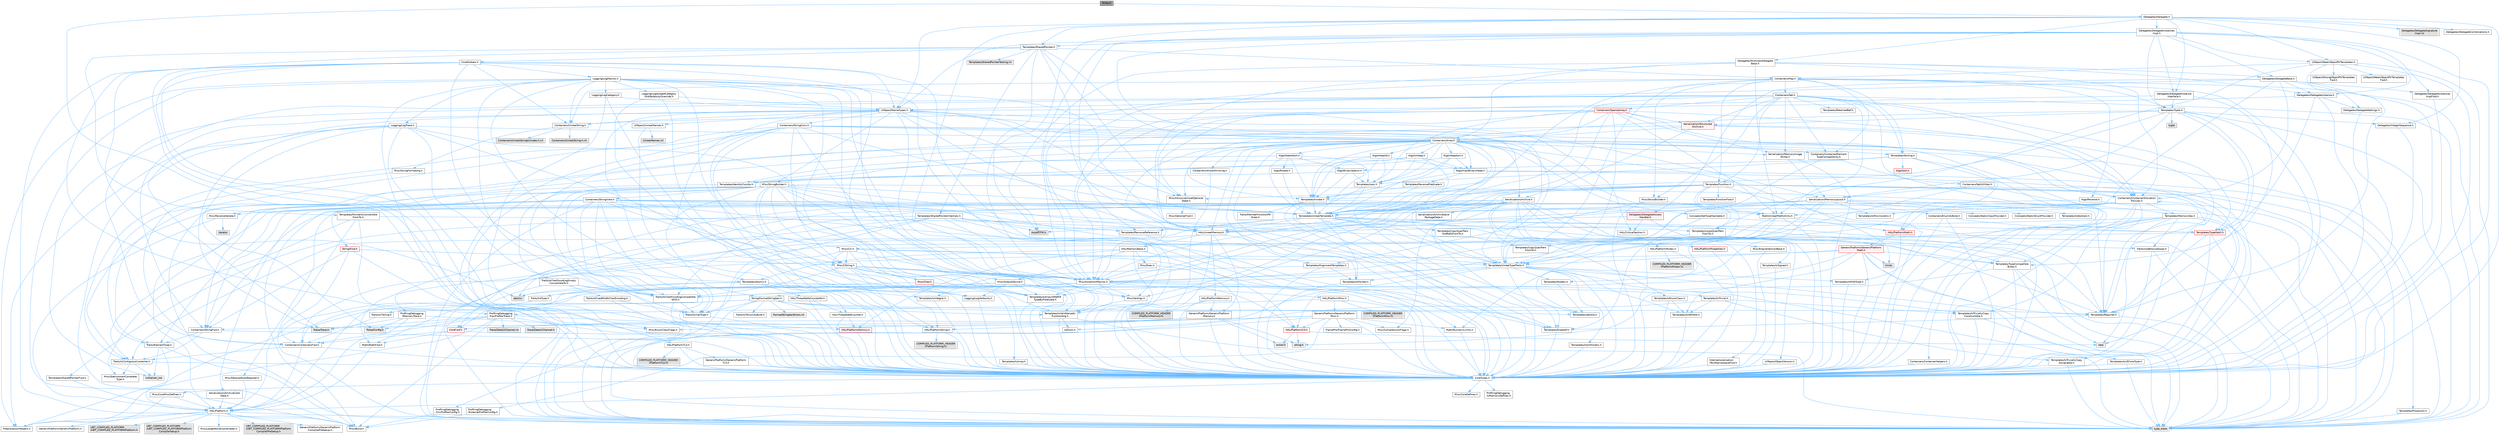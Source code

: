digraph "IFilter.h"
{
 // INTERACTIVE_SVG=YES
 // LATEX_PDF_SIZE
  bgcolor="transparent";
  edge [fontname=Helvetica,fontsize=10,labelfontname=Helvetica,labelfontsize=10];
  node [fontname=Helvetica,fontsize=10,shape=box,height=0.2,width=0.4];
  Node1 [id="Node000001",label="IFilter.h",height=0.2,width=0.4,color="gray40", fillcolor="grey60", style="filled", fontcolor="black",tooltip=" "];
  Node1 -> Node2 [id="edge1_Node000001_Node000002",color="steelblue1",style="solid",tooltip=" "];
  Node2 [id="Node000002",label="CoreTypes.h",height=0.2,width=0.4,color="grey40", fillcolor="white", style="filled",URL="$dc/dec/CoreTypes_8h.html",tooltip=" "];
  Node2 -> Node3 [id="edge2_Node000002_Node000003",color="steelblue1",style="solid",tooltip=" "];
  Node3 [id="Node000003",label="HAL/Platform.h",height=0.2,width=0.4,color="grey40", fillcolor="white", style="filled",URL="$d9/dd0/Platform_8h.html",tooltip=" "];
  Node3 -> Node4 [id="edge3_Node000003_Node000004",color="steelblue1",style="solid",tooltip=" "];
  Node4 [id="Node000004",label="Misc/Build.h",height=0.2,width=0.4,color="grey40", fillcolor="white", style="filled",URL="$d3/dbb/Build_8h.html",tooltip=" "];
  Node3 -> Node5 [id="edge4_Node000003_Node000005",color="steelblue1",style="solid",tooltip=" "];
  Node5 [id="Node000005",label="Misc/LargeWorldCoordinates.h",height=0.2,width=0.4,color="grey40", fillcolor="white", style="filled",URL="$d2/dcb/LargeWorldCoordinates_8h.html",tooltip=" "];
  Node3 -> Node6 [id="edge5_Node000003_Node000006",color="steelblue1",style="solid",tooltip=" "];
  Node6 [id="Node000006",label="type_traits",height=0.2,width=0.4,color="grey60", fillcolor="#E0E0E0", style="filled",tooltip=" "];
  Node3 -> Node7 [id="edge6_Node000003_Node000007",color="steelblue1",style="solid",tooltip=" "];
  Node7 [id="Node000007",label="PreprocessorHelpers.h",height=0.2,width=0.4,color="grey40", fillcolor="white", style="filled",URL="$db/ddb/PreprocessorHelpers_8h.html",tooltip=" "];
  Node3 -> Node8 [id="edge7_Node000003_Node000008",color="steelblue1",style="solid",tooltip=" "];
  Node8 [id="Node000008",label="UBT_COMPILED_PLATFORM\l/UBT_COMPILED_PLATFORMPlatform\lCompilerPreSetup.h",height=0.2,width=0.4,color="grey60", fillcolor="#E0E0E0", style="filled",tooltip=" "];
  Node3 -> Node9 [id="edge8_Node000003_Node000009",color="steelblue1",style="solid",tooltip=" "];
  Node9 [id="Node000009",label="GenericPlatform/GenericPlatform\lCompilerPreSetup.h",height=0.2,width=0.4,color="grey40", fillcolor="white", style="filled",URL="$d9/dc8/GenericPlatformCompilerPreSetup_8h.html",tooltip=" "];
  Node3 -> Node10 [id="edge9_Node000003_Node000010",color="steelblue1",style="solid",tooltip=" "];
  Node10 [id="Node000010",label="GenericPlatform/GenericPlatform.h",height=0.2,width=0.4,color="grey40", fillcolor="white", style="filled",URL="$d6/d84/GenericPlatform_8h.html",tooltip=" "];
  Node3 -> Node11 [id="edge10_Node000003_Node000011",color="steelblue1",style="solid",tooltip=" "];
  Node11 [id="Node000011",label="UBT_COMPILED_PLATFORM\l/UBT_COMPILED_PLATFORMPlatform.h",height=0.2,width=0.4,color="grey60", fillcolor="#E0E0E0", style="filled",tooltip=" "];
  Node3 -> Node12 [id="edge11_Node000003_Node000012",color="steelblue1",style="solid",tooltip=" "];
  Node12 [id="Node000012",label="UBT_COMPILED_PLATFORM\l/UBT_COMPILED_PLATFORMPlatform\lCompilerSetup.h",height=0.2,width=0.4,color="grey60", fillcolor="#E0E0E0", style="filled",tooltip=" "];
  Node2 -> Node13 [id="edge12_Node000002_Node000013",color="steelblue1",style="solid",tooltip=" "];
  Node13 [id="Node000013",label="ProfilingDebugging\l/UMemoryDefines.h",height=0.2,width=0.4,color="grey40", fillcolor="white", style="filled",URL="$d2/da2/UMemoryDefines_8h.html",tooltip=" "];
  Node2 -> Node14 [id="edge13_Node000002_Node000014",color="steelblue1",style="solid",tooltip=" "];
  Node14 [id="Node000014",label="Misc/CoreMiscDefines.h",height=0.2,width=0.4,color="grey40", fillcolor="white", style="filled",URL="$da/d38/CoreMiscDefines_8h.html",tooltip=" "];
  Node14 -> Node3 [id="edge14_Node000014_Node000003",color="steelblue1",style="solid",tooltip=" "];
  Node14 -> Node7 [id="edge15_Node000014_Node000007",color="steelblue1",style="solid",tooltip=" "];
  Node2 -> Node15 [id="edge16_Node000002_Node000015",color="steelblue1",style="solid",tooltip=" "];
  Node15 [id="Node000015",label="Misc/CoreDefines.h",height=0.2,width=0.4,color="grey40", fillcolor="white", style="filled",URL="$d3/dd2/CoreDefines_8h.html",tooltip=" "];
  Node1 -> Node16 [id="edge17_Node000001_Node000016",color="steelblue1",style="solid",tooltip=" "];
  Node16 [id="Node000016",label="Delegates/Delegate.h",height=0.2,width=0.4,color="grey40", fillcolor="white", style="filled",URL="$d4/d80/Delegate_8h.html",tooltip=" "];
  Node16 -> Node2 [id="edge18_Node000016_Node000002",color="steelblue1",style="solid",tooltip=" "];
  Node16 -> Node17 [id="edge19_Node000016_Node000017",color="steelblue1",style="solid",tooltip=" "];
  Node17 [id="Node000017",label="Misc/AssertionMacros.h",height=0.2,width=0.4,color="grey40", fillcolor="white", style="filled",URL="$d0/dfa/AssertionMacros_8h.html",tooltip=" "];
  Node17 -> Node2 [id="edge20_Node000017_Node000002",color="steelblue1",style="solid",tooltip=" "];
  Node17 -> Node3 [id="edge21_Node000017_Node000003",color="steelblue1",style="solid",tooltip=" "];
  Node17 -> Node18 [id="edge22_Node000017_Node000018",color="steelblue1",style="solid",tooltip=" "];
  Node18 [id="Node000018",label="HAL/PlatformMisc.h",height=0.2,width=0.4,color="grey40", fillcolor="white", style="filled",URL="$d0/df5/PlatformMisc_8h.html",tooltip=" "];
  Node18 -> Node2 [id="edge23_Node000018_Node000002",color="steelblue1",style="solid",tooltip=" "];
  Node18 -> Node19 [id="edge24_Node000018_Node000019",color="steelblue1",style="solid",tooltip=" "];
  Node19 [id="Node000019",label="GenericPlatform/GenericPlatform\lMisc.h",height=0.2,width=0.4,color="grey40", fillcolor="white", style="filled",URL="$db/d9a/GenericPlatformMisc_8h.html",tooltip=" "];
  Node19 -> Node20 [id="edge25_Node000019_Node000020",color="steelblue1",style="solid",tooltip=" "];
  Node20 [id="Node000020",label="Containers/StringFwd.h",height=0.2,width=0.4,color="grey40", fillcolor="white", style="filled",URL="$df/d37/StringFwd_8h.html",tooltip=" "];
  Node20 -> Node2 [id="edge26_Node000020_Node000002",color="steelblue1",style="solid",tooltip=" "];
  Node20 -> Node21 [id="edge27_Node000020_Node000021",color="steelblue1",style="solid",tooltip=" "];
  Node21 [id="Node000021",label="Traits/ElementType.h",height=0.2,width=0.4,color="grey40", fillcolor="white", style="filled",URL="$d5/d4f/ElementType_8h.html",tooltip=" "];
  Node21 -> Node3 [id="edge28_Node000021_Node000003",color="steelblue1",style="solid",tooltip=" "];
  Node21 -> Node22 [id="edge29_Node000021_Node000022",color="steelblue1",style="solid",tooltip=" "];
  Node22 [id="Node000022",label="initializer_list",height=0.2,width=0.4,color="grey60", fillcolor="#E0E0E0", style="filled",tooltip=" "];
  Node21 -> Node6 [id="edge30_Node000021_Node000006",color="steelblue1",style="solid",tooltip=" "];
  Node20 -> Node23 [id="edge31_Node000020_Node000023",color="steelblue1",style="solid",tooltip=" "];
  Node23 [id="Node000023",label="Traits/IsContiguousContainer.h",height=0.2,width=0.4,color="grey40", fillcolor="white", style="filled",URL="$d5/d3c/IsContiguousContainer_8h.html",tooltip=" "];
  Node23 -> Node2 [id="edge32_Node000023_Node000002",color="steelblue1",style="solid",tooltip=" "];
  Node23 -> Node24 [id="edge33_Node000023_Node000024",color="steelblue1",style="solid",tooltip=" "];
  Node24 [id="Node000024",label="Misc/StaticAssertComplete\lType.h",height=0.2,width=0.4,color="grey40", fillcolor="white", style="filled",URL="$d5/d4e/StaticAssertCompleteType_8h.html",tooltip=" "];
  Node23 -> Node22 [id="edge34_Node000023_Node000022",color="steelblue1",style="solid",tooltip=" "];
  Node19 -> Node25 [id="edge35_Node000019_Node000025",color="steelblue1",style="solid",tooltip=" "];
  Node25 [id="Node000025",label="CoreFwd.h",height=0.2,width=0.4,color="red", fillcolor="#FFF0F0", style="filled",URL="$d1/d1e/CoreFwd_8h.html",tooltip=" "];
  Node25 -> Node2 [id="edge36_Node000025_Node000002",color="steelblue1",style="solid",tooltip=" "];
  Node25 -> Node26 [id="edge37_Node000025_Node000026",color="steelblue1",style="solid",tooltip=" "];
  Node26 [id="Node000026",label="Containers/ContainersFwd.h",height=0.2,width=0.4,color="grey40", fillcolor="white", style="filled",URL="$d4/d0a/ContainersFwd_8h.html",tooltip=" "];
  Node26 -> Node3 [id="edge38_Node000026_Node000003",color="steelblue1",style="solid",tooltip=" "];
  Node26 -> Node2 [id="edge39_Node000026_Node000002",color="steelblue1",style="solid",tooltip=" "];
  Node26 -> Node23 [id="edge40_Node000026_Node000023",color="steelblue1",style="solid",tooltip=" "];
  Node25 -> Node27 [id="edge41_Node000025_Node000027",color="steelblue1",style="solid",tooltip=" "];
  Node27 [id="Node000027",label="Math/MathFwd.h",height=0.2,width=0.4,color="grey40", fillcolor="white", style="filled",URL="$d2/d10/MathFwd_8h.html",tooltip=" "];
  Node27 -> Node3 [id="edge42_Node000027_Node000003",color="steelblue1",style="solid",tooltip=" "];
  Node19 -> Node2 [id="edge43_Node000019_Node000002",color="steelblue1",style="solid",tooltip=" "];
  Node19 -> Node29 [id="edge44_Node000019_Node000029",color="steelblue1",style="solid",tooltip=" "];
  Node29 [id="Node000029",label="FramePro/FrameProConfig.h",height=0.2,width=0.4,color="grey40", fillcolor="white", style="filled",URL="$d7/d90/FrameProConfig_8h.html",tooltip=" "];
  Node19 -> Node30 [id="edge45_Node000019_Node000030",color="steelblue1",style="solid",tooltip=" "];
  Node30 [id="Node000030",label="HAL/PlatformCrt.h",height=0.2,width=0.4,color="red", fillcolor="#FFF0F0", style="filled",URL="$d8/d75/PlatformCrt_8h.html",tooltip=" "];
  Node30 -> Node31 [id="edge46_Node000030_Node000031",color="steelblue1",style="solid",tooltip=" "];
  Node31 [id="Node000031",label="new",height=0.2,width=0.4,color="grey60", fillcolor="#E0E0E0", style="filled",tooltip=" "];
  Node30 -> Node32 [id="edge47_Node000030_Node000032",color="steelblue1",style="solid",tooltip=" "];
  Node32 [id="Node000032",label="wchar.h",height=0.2,width=0.4,color="grey60", fillcolor="#E0E0E0", style="filled",tooltip=" "];
  Node30 -> Node39 [id="edge48_Node000030_Node000039",color="steelblue1",style="solid",tooltip=" "];
  Node39 [id="Node000039",label="string.h",height=0.2,width=0.4,color="grey60", fillcolor="#E0E0E0", style="filled",tooltip=" "];
  Node19 -> Node40 [id="edge49_Node000019_Node000040",color="steelblue1",style="solid",tooltip=" "];
  Node40 [id="Node000040",label="Math/NumericLimits.h",height=0.2,width=0.4,color="grey40", fillcolor="white", style="filled",URL="$df/d1b/NumericLimits_8h.html",tooltip=" "];
  Node40 -> Node2 [id="edge50_Node000040_Node000002",color="steelblue1",style="solid",tooltip=" "];
  Node19 -> Node41 [id="edge51_Node000019_Node000041",color="steelblue1",style="solid",tooltip=" "];
  Node41 [id="Node000041",label="Misc/CompressionFlags.h",height=0.2,width=0.4,color="grey40", fillcolor="white", style="filled",URL="$d9/d76/CompressionFlags_8h.html",tooltip=" "];
  Node19 -> Node42 [id="edge52_Node000019_Node000042",color="steelblue1",style="solid",tooltip=" "];
  Node42 [id="Node000042",label="Misc/EnumClassFlags.h",height=0.2,width=0.4,color="grey40", fillcolor="white", style="filled",URL="$d8/de7/EnumClassFlags_8h.html",tooltip=" "];
  Node19 -> Node43 [id="edge53_Node000019_Node000043",color="steelblue1",style="solid",tooltip=" "];
  Node43 [id="Node000043",label="ProfilingDebugging\l/CsvProfilerConfig.h",height=0.2,width=0.4,color="grey40", fillcolor="white", style="filled",URL="$d3/d88/CsvProfilerConfig_8h.html",tooltip=" "];
  Node43 -> Node4 [id="edge54_Node000043_Node000004",color="steelblue1",style="solid",tooltip=" "];
  Node19 -> Node44 [id="edge55_Node000019_Node000044",color="steelblue1",style="solid",tooltip=" "];
  Node44 [id="Node000044",label="ProfilingDebugging\l/ExternalProfilerConfig.h",height=0.2,width=0.4,color="grey40", fillcolor="white", style="filled",URL="$d3/dbb/ExternalProfilerConfig_8h.html",tooltip=" "];
  Node44 -> Node4 [id="edge56_Node000044_Node000004",color="steelblue1",style="solid",tooltip=" "];
  Node18 -> Node45 [id="edge57_Node000018_Node000045",color="steelblue1",style="solid",tooltip=" "];
  Node45 [id="Node000045",label="COMPILED_PLATFORM_HEADER\l(PlatformMisc.h)",height=0.2,width=0.4,color="grey60", fillcolor="#E0E0E0", style="filled",tooltip=" "];
  Node18 -> Node46 [id="edge58_Node000018_Node000046",color="steelblue1",style="solid",tooltip=" "];
  Node46 [id="Node000046",label="ProfilingDebugging\l/CpuProfilerTrace.h",height=0.2,width=0.4,color="grey40", fillcolor="white", style="filled",URL="$da/dcb/CpuProfilerTrace_8h.html",tooltip=" "];
  Node46 -> Node2 [id="edge59_Node000046_Node000002",color="steelblue1",style="solid",tooltip=" "];
  Node46 -> Node26 [id="edge60_Node000046_Node000026",color="steelblue1",style="solid",tooltip=" "];
  Node46 -> Node47 [id="edge61_Node000046_Node000047",color="steelblue1",style="solid",tooltip=" "];
  Node47 [id="Node000047",label="HAL/PlatformAtomics.h",height=0.2,width=0.4,color="red", fillcolor="#FFF0F0", style="filled",URL="$d3/d36/PlatformAtomics_8h.html",tooltip=" "];
  Node47 -> Node2 [id="edge62_Node000047_Node000002",color="steelblue1",style="solid",tooltip=" "];
  Node46 -> Node7 [id="edge63_Node000046_Node000007",color="steelblue1",style="solid",tooltip=" "];
  Node46 -> Node4 [id="edge64_Node000046_Node000004",color="steelblue1",style="solid",tooltip=" "];
  Node46 -> Node50 [id="edge65_Node000046_Node000050",color="steelblue1",style="solid",tooltip=" "];
  Node50 [id="Node000050",label="Trace/Config.h",height=0.2,width=0.4,color="grey60", fillcolor="#E0E0E0", style="filled",tooltip=" "];
  Node46 -> Node51 [id="edge66_Node000046_Node000051",color="steelblue1",style="solid",tooltip=" "];
  Node51 [id="Node000051",label="Trace/Detail/Channel.h",height=0.2,width=0.4,color="grey60", fillcolor="#E0E0E0", style="filled",tooltip=" "];
  Node46 -> Node52 [id="edge67_Node000046_Node000052",color="steelblue1",style="solid",tooltip=" "];
  Node52 [id="Node000052",label="Trace/Detail/Channel.inl",height=0.2,width=0.4,color="grey60", fillcolor="#E0E0E0", style="filled",tooltip=" "];
  Node46 -> Node53 [id="edge68_Node000046_Node000053",color="steelblue1",style="solid",tooltip=" "];
  Node53 [id="Node000053",label="Trace/Trace.h",height=0.2,width=0.4,color="grey60", fillcolor="#E0E0E0", style="filled",tooltip=" "];
  Node17 -> Node7 [id="edge69_Node000017_Node000007",color="steelblue1",style="solid",tooltip=" "];
  Node17 -> Node54 [id="edge70_Node000017_Node000054",color="steelblue1",style="solid",tooltip=" "];
  Node54 [id="Node000054",label="Templates/EnableIf.h",height=0.2,width=0.4,color="grey40", fillcolor="white", style="filled",URL="$d7/d60/EnableIf_8h.html",tooltip=" "];
  Node54 -> Node2 [id="edge71_Node000054_Node000002",color="steelblue1",style="solid",tooltip=" "];
  Node17 -> Node55 [id="edge72_Node000017_Node000055",color="steelblue1",style="solid",tooltip=" "];
  Node55 [id="Node000055",label="Templates/IsArrayOrRefOf\lTypeByPredicate.h",height=0.2,width=0.4,color="grey40", fillcolor="white", style="filled",URL="$d6/da1/IsArrayOrRefOfTypeByPredicate_8h.html",tooltip=" "];
  Node55 -> Node2 [id="edge73_Node000055_Node000002",color="steelblue1",style="solid",tooltip=" "];
  Node17 -> Node56 [id="edge74_Node000017_Node000056",color="steelblue1",style="solid",tooltip=" "];
  Node56 [id="Node000056",label="Templates/IsValidVariadic\lFunctionArg.h",height=0.2,width=0.4,color="grey40", fillcolor="white", style="filled",URL="$d0/dc8/IsValidVariadicFunctionArg_8h.html",tooltip=" "];
  Node56 -> Node2 [id="edge75_Node000056_Node000002",color="steelblue1",style="solid",tooltip=" "];
  Node56 -> Node57 [id="edge76_Node000056_Node000057",color="steelblue1",style="solid",tooltip=" "];
  Node57 [id="Node000057",label="IsEnum.h",height=0.2,width=0.4,color="grey40", fillcolor="white", style="filled",URL="$d4/de5/IsEnum_8h.html",tooltip=" "];
  Node56 -> Node6 [id="edge77_Node000056_Node000006",color="steelblue1",style="solid",tooltip=" "];
  Node17 -> Node58 [id="edge78_Node000017_Node000058",color="steelblue1",style="solid",tooltip=" "];
  Node58 [id="Node000058",label="Traits/IsCharEncodingCompatible\lWith.h",height=0.2,width=0.4,color="grey40", fillcolor="white", style="filled",URL="$df/dd1/IsCharEncodingCompatibleWith_8h.html",tooltip=" "];
  Node58 -> Node6 [id="edge79_Node000058_Node000006",color="steelblue1",style="solid",tooltip=" "];
  Node58 -> Node59 [id="edge80_Node000058_Node000059",color="steelblue1",style="solid",tooltip=" "];
  Node59 [id="Node000059",label="Traits/IsCharType.h",height=0.2,width=0.4,color="grey40", fillcolor="white", style="filled",URL="$db/d51/IsCharType_8h.html",tooltip=" "];
  Node59 -> Node2 [id="edge81_Node000059_Node000002",color="steelblue1",style="solid",tooltip=" "];
  Node17 -> Node60 [id="edge82_Node000017_Node000060",color="steelblue1",style="solid",tooltip=" "];
  Node60 [id="Node000060",label="Misc/VarArgs.h",height=0.2,width=0.4,color="grey40", fillcolor="white", style="filled",URL="$d5/d6f/VarArgs_8h.html",tooltip=" "];
  Node60 -> Node2 [id="edge83_Node000060_Node000002",color="steelblue1",style="solid",tooltip=" "];
  Node17 -> Node61 [id="edge84_Node000017_Node000061",color="steelblue1",style="solid",tooltip=" "];
  Node61 [id="Node000061",label="String/FormatStringSan.h",height=0.2,width=0.4,color="grey40", fillcolor="white", style="filled",URL="$d3/d8b/FormatStringSan_8h.html",tooltip=" "];
  Node61 -> Node6 [id="edge85_Node000061_Node000006",color="steelblue1",style="solid",tooltip=" "];
  Node61 -> Node2 [id="edge86_Node000061_Node000002",color="steelblue1",style="solid",tooltip=" "];
  Node61 -> Node62 [id="edge87_Node000061_Node000062",color="steelblue1",style="solid",tooltip=" "];
  Node62 [id="Node000062",label="Templates/Requires.h",height=0.2,width=0.4,color="grey40", fillcolor="white", style="filled",URL="$dc/d96/Requires_8h.html",tooltip=" "];
  Node62 -> Node54 [id="edge88_Node000062_Node000054",color="steelblue1",style="solid",tooltip=" "];
  Node62 -> Node6 [id="edge89_Node000062_Node000006",color="steelblue1",style="solid",tooltip=" "];
  Node61 -> Node63 [id="edge90_Node000061_Node000063",color="steelblue1",style="solid",tooltip=" "];
  Node63 [id="Node000063",label="Templates/Identity.h",height=0.2,width=0.4,color="grey40", fillcolor="white", style="filled",URL="$d0/dd5/Identity_8h.html",tooltip=" "];
  Node61 -> Node56 [id="edge91_Node000061_Node000056",color="steelblue1",style="solid",tooltip=" "];
  Node61 -> Node59 [id="edge92_Node000061_Node000059",color="steelblue1",style="solid",tooltip=" "];
  Node61 -> Node64 [id="edge93_Node000061_Node000064",color="steelblue1",style="solid",tooltip=" "];
  Node64 [id="Node000064",label="Traits/IsTEnumAsByte.h",height=0.2,width=0.4,color="grey40", fillcolor="white", style="filled",URL="$d1/de6/IsTEnumAsByte_8h.html",tooltip=" "];
  Node61 -> Node65 [id="edge94_Node000061_Node000065",color="steelblue1",style="solid",tooltip=" "];
  Node65 [id="Node000065",label="Traits/IsTString.h",height=0.2,width=0.4,color="grey40", fillcolor="white", style="filled",URL="$d0/df8/IsTString_8h.html",tooltip=" "];
  Node65 -> Node26 [id="edge95_Node000065_Node000026",color="steelblue1",style="solid",tooltip=" "];
  Node61 -> Node26 [id="edge96_Node000061_Node000026",color="steelblue1",style="solid",tooltip=" "];
  Node61 -> Node66 [id="edge97_Node000061_Node000066",color="steelblue1",style="solid",tooltip=" "];
  Node66 [id="Node000066",label="FormatStringSanErrors.inl",height=0.2,width=0.4,color="grey60", fillcolor="#E0E0E0", style="filled",tooltip=" "];
  Node17 -> Node67 [id="edge98_Node000017_Node000067",color="steelblue1",style="solid",tooltip=" "];
  Node67 [id="Node000067",label="atomic",height=0.2,width=0.4,color="grey60", fillcolor="#E0E0E0", style="filled",tooltip=" "];
  Node16 -> Node68 [id="edge99_Node000016_Node000068",color="steelblue1",style="solid",tooltip=" "];
  Node68 [id="Node000068",label="UObject/NameTypes.h",height=0.2,width=0.4,color="grey40", fillcolor="white", style="filled",URL="$d6/d35/NameTypes_8h.html",tooltip=" "];
  Node68 -> Node2 [id="edge100_Node000068_Node000002",color="steelblue1",style="solid",tooltip=" "];
  Node68 -> Node17 [id="edge101_Node000068_Node000017",color="steelblue1",style="solid",tooltip=" "];
  Node68 -> Node69 [id="edge102_Node000068_Node000069",color="steelblue1",style="solid",tooltip=" "];
  Node69 [id="Node000069",label="HAL/UnrealMemory.h",height=0.2,width=0.4,color="grey40", fillcolor="white", style="filled",URL="$d9/d96/UnrealMemory_8h.html",tooltip=" "];
  Node69 -> Node2 [id="edge103_Node000069_Node000002",color="steelblue1",style="solid",tooltip=" "];
  Node69 -> Node70 [id="edge104_Node000069_Node000070",color="steelblue1",style="solid",tooltip=" "];
  Node70 [id="Node000070",label="GenericPlatform/GenericPlatform\lMemory.h",height=0.2,width=0.4,color="grey40", fillcolor="white", style="filled",URL="$dd/d22/GenericPlatformMemory_8h.html",tooltip=" "];
  Node70 -> Node25 [id="edge105_Node000070_Node000025",color="steelblue1",style="solid",tooltip=" "];
  Node70 -> Node2 [id="edge106_Node000070_Node000002",color="steelblue1",style="solid",tooltip=" "];
  Node70 -> Node71 [id="edge107_Node000070_Node000071",color="steelblue1",style="solid",tooltip=" "];
  Node71 [id="Node000071",label="HAL/PlatformString.h",height=0.2,width=0.4,color="grey40", fillcolor="white", style="filled",URL="$db/db5/PlatformString_8h.html",tooltip=" "];
  Node71 -> Node2 [id="edge108_Node000071_Node000002",color="steelblue1",style="solid",tooltip=" "];
  Node71 -> Node72 [id="edge109_Node000071_Node000072",color="steelblue1",style="solid",tooltip=" "];
  Node72 [id="Node000072",label="COMPILED_PLATFORM_HEADER\l(PlatformString.h)",height=0.2,width=0.4,color="grey60", fillcolor="#E0E0E0", style="filled",tooltip=" "];
  Node70 -> Node39 [id="edge110_Node000070_Node000039",color="steelblue1",style="solid",tooltip=" "];
  Node70 -> Node32 [id="edge111_Node000070_Node000032",color="steelblue1",style="solid",tooltip=" "];
  Node69 -> Node73 [id="edge112_Node000069_Node000073",color="steelblue1",style="solid",tooltip=" "];
  Node73 [id="Node000073",label="HAL/MemoryBase.h",height=0.2,width=0.4,color="grey40", fillcolor="white", style="filled",URL="$d6/d9f/MemoryBase_8h.html",tooltip=" "];
  Node73 -> Node2 [id="edge113_Node000073_Node000002",color="steelblue1",style="solid",tooltip=" "];
  Node73 -> Node47 [id="edge114_Node000073_Node000047",color="steelblue1",style="solid",tooltip=" "];
  Node73 -> Node30 [id="edge115_Node000073_Node000030",color="steelblue1",style="solid",tooltip=" "];
  Node73 -> Node74 [id="edge116_Node000073_Node000074",color="steelblue1",style="solid",tooltip=" "];
  Node74 [id="Node000074",label="Misc/Exec.h",height=0.2,width=0.4,color="grey40", fillcolor="white", style="filled",URL="$de/ddb/Exec_8h.html",tooltip=" "];
  Node74 -> Node2 [id="edge117_Node000074_Node000002",color="steelblue1",style="solid",tooltip=" "];
  Node74 -> Node17 [id="edge118_Node000074_Node000017",color="steelblue1",style="solid",tooltip=" "];
  Node73 -> Node75 [id="edge119_Node000073_Node000075",color="steelblue1",style="solid",tooltip=" "];
  Node75 [id="Node000075",label="Misc/OutputDevice.h",height=0.2,width=0.4,color="grey40", fillcolor="white", style="filled",URL="$d7/d32/OutputDevice_8h.html",tooltip=" "];
  Node75 -> Node25 [id="edge120_Node000075_Node000025",color="steelblue1",style="solid",tooltip=" "];
  Node75 -> Node2 [id="edge121_Node000075_Node000002",color="steelblue1",style="solid",tooltip=" "];
  Node75 -> Node76 [id="edge122_Node000075_Node000076",color="steelblue1",style="solid",tooltip=" "];
  Node76 [id="Node000076",label="Logging/LogVerbosity.h",height=0.2,width=0.4,color="grey40", fillcolor="white", style="filled",URL="$d2/d8f/LogVerbosity_8h.html",tooltip=" "];
  Node76 -> Node2 [id="edge123_Node000076_Node000002",color="steelblue1",style="solid",tooltip=" "];
  Node75 -> Node60 [id="edge124_Node000075_Node000060",color="steelblue1",style="solid",tooltip=" "];
  Node75 -> Node55 [id="edge125_Node000075_Node000055",color="steelblue1",style="solid",tooltip=" "];
  Node75 -> Node56 [id="edge126_Node000075_Node000056",color="steelblue1",style="solid",tooltip=" "];
  Node75 -> Node58 [id="edge127_Node000075_Node000058",color="steelblue1",style="solid",tooltip=" "];
  Node73 -> Node77 [id="edge128_Node000073_Node000077",color="steelblue1",style="solid",tooltip=" "];
  Node77 [id="Node000077",label="Templates/Atomic.h",height=0.2,width=0.4,color="grey40", fillcolor="white", style="filled",URL="$d3/d91/Atomic_8h.html",tooltip=" "];
  Node77 -> Node78 [id="edge129_Node000077_Node000078",color="steelblue1",style="solid",tooltip=" "];
  Node78 [id="Node000078",label="HAL/ThreadSafeCounter.h",height=0.2,width=0.4,color="grey40", fillcolor="white", style="filled",URL="$dc/dc9/ThreadSafeCounter_8h.html",tooltip=" "];
  Node78 -> Node2 [id="edge130_Node000078_Node000002",color="steelblue1",style="solid",tooltip=" "];
  Node78 -> Node47 [id="edge131_Node000078_Node000047",color="steelblue1",style="solid",tooltip=" "];
  Node77 -> Node79 [id="edge132_Node000077_Node000079",color="steelblue1",style="solid",tooltip=" "];
  Node79 [id="Node000079",label="HAL/ThreadSafeCounter64.h",height=0.2,width=0.4,color="grey40", fillcolor="white", style="filled",URL="$d0/d12/ThreadSafeCounter64_8h.html",tooltip=" "];
  Node79 -> Node2 [id="edge133_Node000079_Node000002",color="steelblue1",style="solid",tooltip=" "];
  Node79 -> Node78 [id="edge134_Node000079_Node000078",color="steelblue1",style="solid",tooltip=" "];
  Node77 -> Node80 [id="edge135_Node000077_Node000080",color="steelblue1",style="solid",tooltip=" "];
  Node80 [id="Node000080",label="Templates/IsIntegral.h",height=0.2,width=0.4,color="grey40", fillcolor="white", style="filled",URL="$da/d64/IsIntegral_8h.html",tooltip=" "];
  Node80 -> Node2 [id="edge136_Node000080_Node000002",color="steelblue1",style="solid",tooltip=" "];
  Node77 -> Node81 [id="edge137_Node000077_Node000081",color="steelblue1",style="solid",tooltip=" "];
  Node81 [id="Node000081",label="Templates/IsTrivial.h",height=0.2,width=0.4,color="grey40", fillcolor="white", style="filled",URL="$da/d4c/IsTrivial_8h.html",tooltip=" "];
  Node81 -> Node82 [id="edge138_Node000081_Node000082",color="steelblue1",style="solid",tooltip=" "];
  Node82 [id="Node000082",label="Templates/AndOrNot.h",height=0.2,width=0.4,color="grey40", fillcolor="white", style="filled",URL="$db/d0a/AndOrNot_8h.html",tooltip=" "];
  Node82 -> Node2 [id="edge139_Node000082_Node000002",color="steelblue1",style="solid",tooltip=" "];
  Node81 -> Node83 [id="edge140_Node000081_Node000083",color="steelblue1",style="solid",tooltip=" "];
  Node83 [id="Node000083",label="Templates/IsTriviallyCopy\lConstructible.h",height=0.2,width=0.4,color="grey40", fillcolor="white", style="filled",URL="$d3/d78/IsTriviallyCopyConstructible_8h.html",tooltip=" "];
  Node83 -> Node2 [id="edge141_Node000083_Node000002",color="steelblue1",style="solid",tooltip=" "];
  Node83 -> Node6 [id="edge142_Node000083_Node000006",color="steelblue1",style="solid",tooltip=" "];
  Node81 -> Node84 [id="edge143_Node000081_Node000084",color="steelblue1",style="solid",tooltip=" "];
  Node84 [id="Node000084",label="Templates/IsTriviallyCopy\lAssignable.h",height=0.2,width=0.4,color="grey40", fillcolor="white", style="filled",URL="$d2/df2/IsTriviallyCopyAssignable_8h.html",tooltip=" "];
  Node84 -> Node2 [id="edge144_Node000084_Node000002",color="steelblue1",style="solid",tooltip=" "];
  Node84 -> Node6 [id="edge145_Node000084_Node000006",color="steelblue1",style="solid",tooltip=" "];
  Node81 -> Node6 [id="edge146_Node000081_Node000006",color="steelblue1",style="solid",tooltip=" "];
  Node77 -> Node85 [id="edge147_Node000077_Node000085",color="steelblue1",style="solid",tooltip=" "];
  Node85 [id="Node000085",label="Traits/IntType.h",height=0.2,width=0.4,color="grey40", fillcolor="white", style="filled",URL="$d7/deb/IntType_8h.html",tooltip=" "];
  Node85 -> Node3 [id="edge148_Node000085_Node000003",color="steelblue1",style="solid",tooltip=" "];
  Node77 -> Node67 [id="edge149_Node000077_Node000067",color="steelblue1",style="solid",tooltip=" "];
  Node69 -> Node86 [id="edge150_Node000069_Node000086",color="steelblue1",style="solid",tooltip=" "];
  Node86 [id="Node000086",label="HAL/PlatformMemory.h",height=0.2,width=0.4,color="grey40", fillcolor="white", style="filled",URL="$de/d68/PlatformMemory_8h.html",tooltip=" "];
  Node86 -> Node2 [id="edge151_Node000086_Node000002",color="steelblue1",style="solid",tooltip=" "];
  Node86 -> Node70 [id="edge152_Node000086_Node000070",color="steelblue1",style="solid",tooltip=" "];
  Node86 -> Node87 [id="edge153_Node000086_Node000087",color="steelblue1",style="solid",tooltip=" "];
  Node87 [id="Node000087",label="COMPILED_PLATFORM_HEADER\l(PlatformMemory.h)",height=0.2,width=0.4,color="grey60", fillcolor="#E0E0E0", style="filled",tooltip=" "];
  Node69 -> Node88 [id="edge154_Node000069_Node000088",color="steelblue1",style="solid",tooltip=" "];
  Node88 [id="Node000088",label="ProfilingDebugging\l/MemoryTrace.h",height=0.2,width=0.4,color="grey40", fillcolor="white", style="filled",URL="$da/dd7/MemoryTrace_8h.html",tooltip=" "];
  Node88 -> Node3 [id="edge155_Node000088_Node000003",color="steelblue1",style="solid",tooltip=" "];
  Node88 -> Node42 [id="edge156_Node000088_Node000042",color="steelblue1",style="solid",tooltip=" "];
  Node88 -> Node50 [id="edge157_Node000088_Node000050",color="steelblue1",style="solid",tooltip=" "];
  Node88 -> Node53 [id="edge158_Node000088_Node000053",color="steelblue1",style="solid",tooltip=" "];
  Node69 -> Node89 [id="edge159_Node000069_Node000089",color="steelblue1",style="solid",tooltip=" "];
  Node89 [id="Node000089",label="Templates/IsPointer.h",height=0.2,width=0.4,color="grey40", fillcolor="white", style="filled",URL="$d7/d05/IsPointer_8h.html",tooltip=" "];
  Node89 -> Node2 [id="edge160_Node000089_Node000002",color="steelblue1",style="solid",tooltip=" "];
  Node68 -> Node90 [id="edge161_Node000068_Node000090",color="steelblue1",style="solid",tooltip=" "];
  Node90 [id="Node000090",label="Templates/UnrealTypeTraits.h",height=0.2,width=0.4,color="grey40", fillcolor="white", style="filled",URL="$d2/d2d/UnrealTypeTraits_8h.html",tooltip=" "];
  Node90 -> Node2 [id="edge162_Node000090_Node000002",color="steelblue1",style="solid",tooltip=" "];
  Node90 -> Node89 [id="edge163_Node000090_Node000089",color="steelblue1",style="solid",tooltip=" "];
  Node90 -> Node17 [id="edge164_Node000090_Node000017",color="steelblue1",style="solid",tooltip=" "];
  Node90 -> Node82 [id="edge165_Node000090_Node000082",color="steelblue1",style="solid",tooltip=" "];
  Node90 -> Node54 [id="edge166_Node000090_Node000054",color="steelblue1",style="solid",tooltip=" "];
  Node90 -> Node91 [id="edge167_Node000090_Node000091",color="steelblue1",style="solid",tooltip=" "];
  Node91 [id="Node000091",label="Templates/IsArithmetic.h",height=0.2,width=0.4,color="grey40", fillcolor="white", style="filled",URL="$d2/d5d/IsArithmetic_8h.html",tooltip=" "];
  Node91 -> Node2 [id="edge168_Node000091_Node000002",color="steelblue1",style="solid",tooltip=" "];
  Node90 -> Node57 [id="edge169_Node000090_Node000057",color="steelblue1",style="solid",tooltip=" "];
  Node90 -> Node92 [id="edge170_Node000090_Node000092",color="steelblue1",style="solid",tooltip=" "];
  Node92 [id="Node000092",label="Templates/Models.h",height=0.2,width=0.4,color="grey40", fillcolor="white", style="filled",URL="$d3/d0c/Models_8h.html",tooltip=" "];
  Node92 -> Node63 [id="edge171_Node000092_Node000063",color="steelblue1",style="solid",tooltip=" "];
  Node90 -> Node93 [id="edge172_Node000090_Node000093",color="steelblue1",style="solid",tooltip=" "];
  Node93 [id="Node000093",label="Templates/IsPODType.h",height=0.2,width=0.4,color="grey40", fillcolor="white", style="filled",URL="$d7/db1/IsPODType_8h.html",tooltip=" "];
  Node93 -> Node2 [id="edge173_Node000093_Node000002",color="steelblue1",style="solid",tooltip=" "];
  Node90 -> Node94 [id="edge174_Node000090_Node000094",color="steelblue1",style="solid",tooltip=" "];
  Node94 [id="Node000094",label="Templates/IsUECoreType.h",height=0.2,width=0.4,color="grey40", fillcolor="white", style="filled",URL="$d1/db8/IsUECoreType_8h.html",tooltip=" "];
  Node94 -> Node2 [id="edge175_Node000094_Node000002",color="steelblue1",style="solid",tooltip=" "];
  Node94 -> Node6 [id="edge176_Node000094_Node000006",color="steelblue1",style="solid",tooltip=" "];
  Node90 -> Node83 [id="edge177_Node000090_Node000083",color="steelblue1",style="solid",tooltip=" "];
  Node68 -> Node95 [id="edge178_Node000068_Node000095",color="steelblue1",style="solid",tooltip=" "];
  Node95 [id="Node000095",label="Templates/UnrealTemplate.h",height=0.2,width=0.4,color="grey40", fillcolor="white", style="filled",URL="$d4/d24/UnrealTemplate_8h.html",tooltip=" "];
  Node95 -> Node2 [id="edge179_Node000095_Node000002",color="steelblue1",style="solid",tooltip=" "];
  Node95 -> Node89 [id="edge180_Node000095_Node000089",color="steelblue1",style="solid",tooltip=" "];
  Node95 -> Node69 [id="edge181_Node000095_Node000069",color="steelblue1",style="solid",tooltip=" "];
  Node95 -> Node96 [id="edge182_Node000095_Node000096",color="steelblue1",style="solid",tooltip=" "];
  Node96 [id="Node000096",label="Templates/CopyQualifiers\lAndRefsFromTo.h",height=0.2,width=0.4,color="grey40", fillcolor="white", style="filled",URL="$d3/db3/CopyQualifiersAndRefsFromTo_8h.html",tooltip=" "];
  Node96 -> Node97 [id="edge183_Node000096_Node000097",color="steelblue1",style="solid",tooltip=" "];
  Node97 [id="Node000097",label="Templates/CopyQualifiers\lFromTo.h",height=0.2,width=0.4,color="grey40", fillcolor="white", style="filled",URL="$d5/db4/CopyQualifiersFromTo_8h.html",tooltip=" "];
  Node95 -> Node90 [id="edge184_Node000095_Node000090",color="steelblue1",style="solid",tooltip=" "];
  Node95 -> Node98 [id="edge185_Node000095_Node000098",color="steelblue1",style="solid",tooltip=" "];
  Node98 [id="Node000098",label="Templates/RemoveReference.h",height=0.2,width=0.4,color="grey40", fillcolor="white", style="filled",URL="$da/dbe/RemoveReference_8h.html",tooltip=" "];
  Node98 -> Node2 [id="edge186_Node000098_Node000002",color="steelblue1",style="solid",tooltip=" "];
  Node95 -> Node62 [id="edge187_Node000095_Node000062",color="steelblue1",style="solid",tooltip=" "];
  Node95 -> Node99 [id="edge188_Node000095_Node000099",color="steelblue1",style="solid",tooltip=" "];
  Node99 [id="Node000099",label="Templates/TypeCompatible\lBytes.h",height=0.2,width=0.4,color="grey40", fillcolor="white", style="filled",URL="$df/d0a/TypeCompatibleBytes_8h.html",tooltip=" "];
  Node99 -> Node2 [id="edge189_Node000099_Node000002",color="steelblue1",style="solid",tooltip=" "];
  Node99 -> Node39 [id="edge190_Node000099_Node000039",color="steelblue1",style="solid",tooltip=" "];
  Node99 -> Node31 [id="edge191_Node000099_Node000031",color="steelblue1",style="solid",tooltip=" "];
  Node99 -> Node6 [id="edge192_Node000099_Node000006",color="steelblue1",style="solid",tooltip=" "];
  Node95 -> Node63 [id="edge193_Node000095_Node000063",color="steelblue1",style="solid",tooltip=" "];
  Node95 -> Node23 [id="edge194_Node000095_Node000023",color="steelblue1",style="solid",tooltip=" "];
  Node95 -> Node100 [id="edge195_Node000095_Node000100",color="steelblue1",style="solid",tooltip=" "];
  Node100 [id="Node000100",label="Traits/UseBitwiseSwap.h",height=0.2,width=0.4,color="grey40", fillcolor="white", style="filled",URL="$db/df3/UseBitwiseSwap_8h.html",tooltip=" "];
  Node100 -> Node2 [id="edge196_Node000100_Node000002",color="steelblue1",style="solid",tooltip=" "];
  Node100 -> Node6 [id="edge197_Node000100_Node000006",color="steelblue1",style="solid",tooltip=" "];
  Node95 -> Node6 [id="edge198_Node000095_Node000006",color="steelblue1",style="solid",tooltip=" "];
  Node68 -> Node101 [id="edge199_Node000068_Node000101",color="steelblue1",style="solid",tooltip=" "];
  Node101 [id="Node000101",label="Containers/UnrealString.h",height=0.2,width=0.4,color="grey40", fillcolor="white", style="filled",URL="$d5/dba/UnrealString_8h.html",tooltip=" "];
  Node101 -> Node102 [id="edge200_Node000101_Node000102",color="steelblue1",style="solid",tooltip=" "];
  Node102 [id="Node000102",label="Containers/UnrealStringIncludes.h.inl",height=0.2,width=0.4,color="grey60", fillcolor="#E0E0E0", style="filled",tooltip=" "];
  Node101 -> Node103 [id="edge201_Node000101_Node000103",color="steelblue1",style="solid",tooltip=" "];
  Node103 [id="Node000103",label="Containers/UnrealString.h.inl",height=0.2,width=0.4,color="grey60", fillcolor="#E0E0E0", style="filled",tooltip=" "];
  Node101 -> Node104 [id="edge202_Node000101_Node000104",color="steelblue1",style="solid",tooltip=" "];
  Node104 [id="Node000104",label="Misc/StringFormatArg.h",height=0.2,width=0.4,color="grey40", fillcolor="white", style="filled",URL="$d2/d16/StringFormatArg_8h.html",tooltip=" "];
  Node104 -> Node26 [id="edge203_Node000104_Node000026",color="steelblue1",style="solid",tooltip=" "];
  Node68 -> Node105 [id="edge204_Node000068_Node000105",color="steelblue1",style="solid",tooltip=" "];
  Node105 [id="Node000105",label="HAL/CriticalSection.h",height=0.2,width=0.4,color="grey40", fillcolor="white", style="filled",URL="$d6/d90/CriticalSection_8h.html",tooltip=" "];
  Node105 -> Node106 [id="edge205_Node000105_Node000106",color="steelblue1",style="solid",tooltip=" "];
  Node106 [id="Node000106",label="HAL/PlatformMutex.h",height=0.2,width=0.4,color="grey40", fillcolor="white", style="filled",URL="$d9/d0b/PlatformMutex_8h.html",tooltip=" "];
  Node106 -> Node2 [id="edge206_Node000106_Node000002",color="steelblue1",style="solid",tooltip=" "];
  Node106 -> Node107 [id="edge207_Node000106_Node000107",color="steelblue1",style="solid",tooltip=" "];
  Node107 [id="Node000107",label="COMPILED_PLATFORM_HEADER\l(PlatformMutex.h)",height=0.2,width=0.4,color="grey60", fillcolor="#E0E0E0", style="filled",tooltip=" "];
  Node68 -> Node108 [id="edge208_Node000068_Node000108",color="steelblue1",style="solid",tooltip=" "];
  Node108 [id="Node000108",label="Containers/StringConv.h",height=0.2,width=0.4,color="grey40", fillcolor="white", style="filled",URL="$d3/ddf/StringConv_8h.html",tooltip=" "];
  Node108 -> Node2 [id="edge209_Node000108_Node000002",color="steelblue1",style="solid",tooltip=" "];
  Node108 -> Node17 [id="edge210_Node000108_Node000017",color="steelblue1",style="solid",tooltip=" "];
  Node108 -> Node109 [id="edge211_Node000108_Node000109",color="steelblue1",style="solid",tooltip=" "];
  Node109 [id="Node000109",label="Containers/ContainerAllocation\lPolicies.h",height=0.2,width=0.4,color="grey40", fillcolor="white", style="filled",URL="$d7/dff/ContainerAllocationPolicies_8h.html",tooltip=" "];
  Node109 -> Node2 [id="edge212_Node000109_Node000002",color="steelblue1",style="solid",tooltip=" "];
  Node109 -> Node110 [id="edge213_Node000109_Node000110",color="steelblue1",style="solid",tooltip=" "];
  Node110 [id="Node000110",label="Containers/ContainerHelpers.h",height=0.2,width=0.4,color="grey40", fillcolor="white", style="filled",URL="$d7/d33/ContainerHelpers_8h.html",tooltip=" "];
  Node110 -> Node2 [id="edge214_Node000110_Node000002",color="steelblue1",style="solid",tooltip=" "];
  Node109 -> Node109 [id="edge215_Node000109_Node000109",color="steelblue1",style="solid",tooltip=" "];
  Node109 -> Node111 [id="edge216_Node000109_Node000111",color="steelblue1",style="solid",tooltip=" "];
  Node111 [id="Node000111",label="HAL/PlatformMath.h",height=0.2,width=0.4,color="red", fillcolor="#FFF0F0", style="filled",URL="$dc/d53/PlatformMath_8h.html",tooltip=" "];
  Node111 -> Node2 [id="edge217_Node000111_Node000002",color="steelblue1",style="solid",tooltip=" "];
  Node111 -> Node112 [id="edge218_Node000111_Node000112",color="steelblue1",style="solid",tooltip=" "];
  Node112 [id="Node000112",label="GenericPlatform/GenericPlatform\lMath.h",height=0.2,width=0.4,color="red", fillcolor="#FFF0F0", style="filled",URL="$d5/d79/GenericPlatformMath_8h.html",tooltip=" "];
  Node112 -> Node2 [id="edge219_Node000112_Node000002",color="steelblue1",style="solid",tooltip=" "];
  Node112 -> Node26 [id="edge220_Node000112_Node000026",color="steelblue1",style="solid",tooltip=" "];
  Node112 -> Node30 [id="edge221_Node000112_Node000030",color="steelblue1",style="solid",tooltip=" "];
  Node112 -> Node82 [id="edge222_Node000112_Node000082",color="steelblue1",style="solid",tooltip=" "];
  Node112 -> Node90 [id="edge223_Node000112_Node000090",color="steelblue1",style="solid",tooltip=" "];
  Node112 -> Node62 [id="edge224_Node000112_Node000062",color="steelblue1",style="solid",tooltip=" "];
  Node112 -> Node99 [id="edge225_Node000112_Node000099",color="steelblue1",style="solid",tooltip=" "];
  Node112 -> Node117 [id="edge226_Node000112_Node000117",color="steelblue1",style="solid",tooltip=" "];
  Node117 [id="Node000117",label="limits",height=0.2,width=0.4,color="grey60", fillcolor="#E0E0E0", style="filled",tooltip=" "];
  Node112 -> Node6 [id="edge227_Node000112_Node000006",color="steelblue1",style="solid",tooltip=" "];
  Node109 -> Node69 [id="edge228_Node000109_Node000069",color="steelblue1",style="solid",tooltip=" "];
  Node109 -> Node40 [id="edge229_Node000109_Node000040",color="steelblue1",style="solid",tooltip=" "];
  Node109 -> Node17 [id="edge230_Node000109_Node000017",color="steelblue1",style="solid",tooltip=" "];
  Node109 -> Node119 [id="edge231_Node000109_Node000119",color="steelblue1",style="solid",tooltip=" "];
  Node119 [id="Node000119",label="Templates/IsPolymorphic.h",height=0.2,width=0.4,color="grey40", fillcolor="white", style="filled",URL="$dc/d20/IsPolymorphic_8h.html",tooltip=" "];
  Node109 -> Node120 [id="edge232_Node000109_Node000120",color="steelblue1",style="solid",tooltip=" "];
  Node120 [id="Node000120",label="Templates/MemoryOps.h",height=0.2,width=0.4,color="grey40", fillcolor="white", style="filled",URL="$db/dea/MemoryOps_8h.html",tooltip=" "];
  Node120 -> Node2 [id="edge233_Node000120_Node000002",color="steelblue1",style="solid",tooltip=" "];
  Node120 -> Node69 [id="edge234_Node000120_Node000069",color="steelblue1",style="solid",tooltip=" "];
  Node120 -> Node84 [id="edge235_Node000120_Node000084",color="steelblue1",style="solid",tooltip=" "];
  Node120 -> Node83 [id="edge236_Node000120_Node000083",color="steelblue1",style="solid",tooltip=" "];
  Node120 -> Node62 [id="edge237_Node000120_Node000062",color="steelblue1",style="solid",tooltip=" "];
  Node120 -> Node90 [id="edge238_Node000120_Node000090",color="steelblue1",style="solid",tooltip=" "];
  Node120 -> Node100 [id="edge239_Node000120_Node000100",color="steelblue1",style="solid",tooltip=" "];
  Node120 -> Node31 [id="edge240_Node000120_Node000031",color="steelblue1",style="solid",tooltip=" "];
  Node120 -> Node6 [id="edge241_Node000120_Node000006",color="steelblue1",style="solid",tooltip=" "];
  Node109 -> Node99 [id="edge242_Node000109_Node000099",color="steelblue1",style="solid",tooltip=" "];
  Node109 -> Node6 [id="edge243_Node000109_Node000006",color="steelblue1",style="solid",tooltip=" "];
  Node108 -> Node121 [id="edge244_Node000108_Node000121",color="steelblue1",style="solid",tooltip=" "];
  Node121 [id="Node000121",label="Containers/Array.h",height=0.2,width=0.4,color="grey40", fillcolor="white", style="filled",URL="$df/dd0/Array_8h.html",tooltip=" "];
  Node121 -> Node2 [id="edge245_Node000121_Node000002",color="steelblue1",style="solid",tooltip=" "];
  Node121 -> Node17 [id="edge246_Node000121_Node000017",color="steelblue1",style="solid",tooltip=" "];
  Node121 -> Node122 [id="edge247_Node000121_Node000122",color="steelblue1",style="solid",tooltip=" "];
  Node122 [id="Node000122",label="Misc/IntrusiveUnsetOptional\lState.h",height=0.2,width=0.4,color="grey40", fillcolor="white", style="filled",URL="$d2/d0a/IntrusiveUnsetOptionalState_8h.html",tooltip=" "];
  Node122 -> Node123 [id="edge248_Node000122_Node000123",color="steelblue1",style="solid",tooltip=" "];
  Node123 [id="Node000123",label="Misc/OptionalFwd.h",height=0.2,width=0.4,color="grey40", fillcolor="white", style="filled",URL="$dc/d50/OptionalFwd_8h.html",tooltip=" "];
  Node121 -> Node124 [id="edge249_Node000121_Node000124",color="steelblue1",style="solid",tooltip=" "];
  Node124 [id="Node000124",label="Misc/ReverseIterate.h",height=0.2,width=0.4,color="grey40", fillcolor="white", style="filled",URL="$db/de3/ReverseIterate_8h.html",tooltip=" "];
  Node124 -> Node3 [id="edge250_Node000124_Node000003",color="steelblue1",style="solid",tooltip=" "];
  Node124 -> Node125 [id="edge251_Node000124_Node000125",color="steelblue1",style="solid",tooltip=" "];
  Node125 [id="Node000125",label="iterator",height=0.2,width=0.4,color="grey60", fillcolor="#E0E0E0", style="filled",tooltip=" "];
  Node121 -> Node69 [id="edge252_Node000121_Node000069",color="steelblue1",style="solid",tooltip=" "];
  Node121 -> Node90 [id="edge253_Node000121_Node000090",color="steelblue1",style="solid",tooltip=" "];
  Node121 -> Node95 [id="edge254_Node000121_Node000095",color="steelblue1",style="solid",tooltip=" "];
  Node121 -> Node126 [id="edge255_Node000121_Node000126",color="steelblue1",style="solid",tooltip=" "];
  Node126 [id="Node000126",label="Containers/AllowShrinking.h",height=0.2,width=0.4,color="grey40", fillcolor="white", style="filled",URL="$d7/d1a/AllowShrinking_8h.html",tooltip=" "];
  Node126 -> Node2 [id="edge256_Node000126_Node000002",color="steelblue1",style="solid",tooltip=" "];
  Node121 -> Node109 [id="edge257_Node000121_Node000109",color="steelblue1",style="solid",tooltip=" "];
  Node121 -> Node127 [id="edge258_Node000121_Node000127",color="steelblue1",style="solid",tooltip=" "];
  Node127 [id="Node000127",label="Containers/ContainerElement\lTypeCompatibility.h",height=0.2,width=0.4,color="grey40", fillcolor="white", style="filled",URL="$df/ddf/ContainerElementTypeCompatibility_8h.html",tooltip=" "];
  Node127 -> Node2 [id="edge259_Node000127_Node000002",color="steelblue1",style="solid",tooltip=" "];
  Node127 -> Node90 [id="edge260_Node000127_Node000090",color="steelblue1",style="solid",tooltip=" "];
  Node121 -> Node128 [id="edge261_Node000121_Node000128",color="steelblue1",style="solid",tooltip=" "];
  Node128 [id="Node000128",label="Serialization/Archive.h",height=0.2,width=0.4,color="grey40", fillcolor="white", style="filled",URL="$d7/d3b/Archive_8h.html",tooltip=" "];
  Node128 -> Node25 [id="edge262_Node000128_Node000025",color="steelblue1",style="solid",tooltip=" "];
  Node128 -> Node2 [id="edge263_Node000128_Node000002",color="steelblue1",style="solid",tooltip=" "];
  Node128 -> Node129 [id="edge264_Node000128_Node000129",color="steelblue1",style="solid",tooltip=" "];
  Node129 [id="Node000129",label="HAL/PlatformProperties.h",height=0.2,width=0.4,color="red", fillcolor="#FFF0F0", style="filled",URL="$d9/db0/PlatformProperties_8h.html",tooltip=" "];
  Node129 -> Node2 [id="edge265_Node000129_Node000002",color="steelblue1",style="solid",tooltip=" "];
  Node128 -> Node132 [id="edge266_Node000128_Node000132",color="steelblue1",style="solid",tooltip=" "];
  Node132 [id="Node000132",label="Internationalization\l/TextNamespaceFwd.h",height=0.2,width=0.4,color="grey40", fillcolor="white", style="filled",URL="$d8/d97/TextNamespaceFwd_8h.html",tooltip=" "];
  Node132 -> Node2 [id="edge267_Node000132_Node000002",color="steelblue1",style="solid",tooltip=" "];
  Node128 -> Node27 [id="edge268_Node000128_Node000027",color="steelblue1",style="solid",tooltip=" "];
  Node128 -> Node17 [id="edge269_Node000128_Node000017",color="steelblue1",style="solid",tooltip=" "];
  Node128 -> Node4 [id="edge270_Node000128_Node000004",color="steelblue1",style="solid",tooltip=" "];
  Node128 -> Node41 [id="edge271_Node000128_Node000041",color="steelblue1",style="solid",tooltip=" "];
  Node128 -> Node133 [id="edge272_Node000128_Node000133",color="steelblue1",style="solid",tooltip=" "];
  Node133 [id="Node000133",label="Misc/EngineVersionBase.h",height=0.2,width=0.4,color="grey40", fillcolor="white", style="filled",URL="$d5/d2b/EngineVersionBase_8h.html",tooltip=" "];
  Node133 -> Node2 [id="edge273_Node000133_Node000002",color="steelblue1",style="solid",tooltip=" "];
  Node128 -> Node60 [id="edge274_Node000128_Node000060",color="steelblue1",style="solid",tooltip=" "];
  Node128 -> Node134 [id="edge275_Node000128_Node000134",color="steelblue1",style="solid",tooltip=" "];
  Node134 [id="Node000134",label="Serialization/ArchiveCook\lData.h",height=0.2,width=0.4,color="grey40", fillcolor="white", style="filled",URL="$dc/db6/ArchiveCookData_8h.html",tooltip=" "];
  Node134 -> Node3 [id="edge276_Node000134_Node000003",color="steelblue1",style="solid",tooltip=" "];
  Node128 -> Node135 [id="edge277_Node000128_Node000135",color="steelblue1",style="solid",tooltip=" "];
  Node135 [id="Node000135",label="Serialization/ArchiveSave\lPackageData.h",height=0.2,width=0.4,color="grey40", fillcolor="white", style="filled",URL="$d1/d37/ArchiveSavePackageData_8h.html",tooltip=" "];
  Node128 -> Node54 [id="edge278_Node000128_Node000054",color="steelblue1",style="solid",tooltip=" "];
  Node128 -> Node55 [id="edge279_Node000128_Node000055",color="steelblue1",style="solid",tooltip=" "];
  Node128 -> Node136 [id="edge280_Node000128_Node000136",color="steelblue1",style="solid",tooltip=" "];
  Node136 [id="Node000136",label="Templates/IsEnumClass.h",height=0.2,width=0.4,color="grey40", fillcolor="white", style="filled",URL="$d7/d15/IsEnumClass_8h.html",tooltip=" "];
  Node136 -> Node2 [id="edge281_Node000136_Node000002",color="steelblue1",style="solid",tooltip=" "];
  Node136 -> Node82 [id="edge282_Node000136_Node000082",color="steelblue1",style="solid",tooltip=" "];
  Node128 -> Node116 [id="edge283_Node000128_Node000116",color="steelblue1",style="solid",tooltip=" "];
  Node116 [id="Node000116",label="Templates/IsSigned.h",height=0.2,width=0.4,color="grey40", fillcolor="white", style="filled",URL="$d8/dd8/IsSigned_8h.html",tooltip=" "];
  Node116 -> Node2 [id="edge284_Node000116_Node000002",color="steelblue1",style="solid",tooltip=" "];
  Node128 -> Node56 [id="edge285_Node000128_Node000056",color="steelblue1",style="solid",tooltip=" "];
  Node128 -> Node95 [id="edge286_Node000128_Node000095",color="steelblue1",style="solid",tooltip=" "];
  Node128 -> Node58 [id="edge287_Node000128_Node000058",color="steelblue1",style="solid",tooltip=" "];
  Node128 -> Node137 [id="edge288_Node000128_Node000137",color="steelblue1",style="solid",tooltip=" "];
  Node137 [id="Node000137",label="UObject/ObjectVersion.h",height=0.2,width=0.4,color="grey40", fillcolor="white", style="filled",URL="$da/d63/ObjectVersion_8h.html",tooltip=" "];
  Node137 -> Node2 [id="edge289_Node000137_Node000002",color="steelblue1",style="solid",tooltip=" "];
  Node121 -> Node138 [id="edge290_Node000121_Node000138",color="steelblue1",style="solid",tooltip=" "];
  Node138 [id="Node000138",label="Serialization/MemoryImage\lWriter.h",height=0.2,width=0.4,color="grey40", fillcolor="white", style="filled",URL="$d0/d08/MemoryImageWriter_8h.html",tooltip=" "];
  Node138 -> Node2 [id="edge291_Node000138_Node000002",color="steelblue1",style="solid",tooltip=" "];
  Node138 -> Node139 [id="edge292_Node000138_Node000139",color="steelblue1",style="solid",tooltip=" "];
  Node139 [id="Node000139",label="Serialization/MemoryLayout.h",height=0.2,width=0.4,color="grey40", fillcolor="white", style="filled",URL="$d7/d66/MemoryLayout_8h.html",tooltip=" "];
  Node139 -> Node140 [id="edge293_Node000139_Node000140",color="steelblue1",style="solid",tooltip=" "];
  Node140 [id="Node000140",label="Concepts/StaticClassProvider.h",height=0.2,width=0.4,color="grey40", fillcolor="white", style="filled",URL="$dd/d83/StaticClassProvider_8h.html",tooltip=" "];
  Node139 -> Node141 [id="edge294_Node000139_Node000141",color="steelblue1",style="solid",tooltip=" "];
  Node141 [id="Node000141",label="Concepts/StaticStructProvider.h",height=0.2,width=0.4,color="grey40", fillcolor="white", style="filled",URL="$d5/d77/StaticStructProvider_8h.html",tooltip=" "];
  Node139 -> Node142 [id="edge295_Node000139_Node000142",color="steelblue1",style="solid",tooltip=" "];
  Node142 [id="Node000142",label="Containers/EnumAsByte.h",height=0.2,width=0.4,color="grey40", fillcolor="white", style="filled",URL="$d6/d9a/EnumAsByte_8h.html",tooltip=" "];
  Node142 -> Node2 [id="edge296_Node000142_Node000002",color="steelblue1",style="solid",tooltip=" "];
  Node142 -> Node93 [id="edge297_Node000142_Node000093",color="steelblue1",style="solid",tooltip=" "];
  Node142 -> Node143 [id="edge298_Node000142_Node000143",color="steelblue1",style="solid",tooltip=" "];
  Node143 [id="Node000143",label="Templates/TypeHash.h",height=0.2,width=0.4,color="red", fillcolor="#FFF0F0", style="filled",URL="$d1/d62/TypeHash_8h.html",tooltip=" "];
  Node143 -> Node2 [id="edge299_Node000143_Node000002",color="steelblue1",style="solid",tooltip=" "];
  Node143 -> Node62 [id="edge300_Node000143_Node000062",color="steelblue1",style="solid",tooltip=" "];
  Node143 -> Node144 [id="edge301_Node000143_Node000144",color="steelblue1",style="solid",tooltip=" "];
  Node144 [id="Node000144",label="Misc/Crc.h",height=0.2,width=0.4,color="grey40", fillcolor="white", style="filled",URL="$d4/dd2/Crc_8h.html",tooltip=" "];
  Node144 -> Node2 [id="edge302_Node000144_Node000002",color="steelblue1",style="solid",tooltip=" "];
  Node144 -> Node71 [id="edge303_Node000144_Node000071",color="steelblue1",style="solid",tooltip=" "];
  Node144 -> Node17 [id="edge304_Node000144_Node000017",color="steelblue1",style="solid",tooltip=" "];
  Node144 -> Node145 [id="edge305_Node000144_Node000145",color="steelblue1",style="solid",tooltip=" "];
  Node145 [id="Node000145",label="Misc/CString.h",height=0.2,width=0.4,color="grey40", fillcolor="white", style="filled",URL="$d2/d49/CString_8h.html",tooltip=" "];
  Node145 -> Node2 [id="edge306_Node000145_Node000002",color="steelblue1",style="solid",tooltip=" "];
  Node145 -> Node30 [id="edge307_Node000145_Node000030",color="steelblue1",style="solid",tooltip=" "];
  Node145 -> Node71 [id="edge308_Node000145_Node000071",color="steelblue1",style="solid",tooltip=" "];
  Node145 -> Node17 [id="edge309_Node000145_Node000017",color="steelblue1",style="solid",tooltip=" "];
  Node145 -> Node146 [id="edge310_Node000145_Node000146",color="steelblue1",style="solid",tooltip=" "];
  Node146 [id="Node000146",label="Misc/Char.h",height=0.2,width=0.4,color="red", fillcolor="#FFF0F0", style="filled",URL="$d0/d58/Char_8h.html",tooltip=" "];
  Node146 -> Node2 [id="edge311_Node000146_Node000002",color="steelblue1",style="solid",tooltip=" "];
  Node146 -> Node85 [id="edge312_Node000146_Node000085",color="steelblue1",style="solid",tooltip=" "];
  Node146 -> Node6 [id="edge313_Node000146_Node000006",color="steelblue1",style="solid",tooltip=" "];
  Node145 -> Node60 [id="edge314_Node000145_Node000060",color="steelblue1",style="solid",tooltip=" "];
  Node145 -> Node55 [id="edge315_Node000145_Node000055",color="steelblue1",style="solid",tooltip=" "];
  Node145 -> Node56 [id="edge316_Node000145_Node000056",color="steelblue1",style="solid",tooltip=" "];
  Node145 -> Node58 [id="edge317_Node000145_Node000058",color="steelblue1",style="solid",tooltip=" "];
  Node144 -> Node146 [id="edge318_Node000144_Node000146",color="steelblue1",style="solid",tooltip=" "];
  Node144 -> Node90 [id="edge319_Node000144_Node000090",color="steelblue1",style="solid",tooltip=" "];
  Node144 -> Node59 [id="edge320_Node000144_Node000059",color="steelblue1",style="solid",tooltip=" "];
  Node143 -> Node6 [id="edge321_Node000143_Node000006",color="steelblue1",style="solid",tooltip=" "];
  Node139 -> Node20 [id="edge322_Node000139_Node000020",color="steelblue1",style="solid",tooltip=" "];
  Node139 -> Node69 [id="edge323_Node000139_Node000069",color="steelblue1",style="solid",tooltip=" "];
  Node139 -> Node150 [id="edge324_Node000139_Node000150",color="steelblue1",style="solid",tooltip=" "];
  Node150 [id="Node000150",label="Misc/DelayedAutoRegister.h",height=0.2,width=0.4,color="grey40", fillcolor="white", style="filled",URL="$d1/dda/DelayedAutoRegister_8h.html",tooltip=" "];
  Node150 -> Node3 [id="edge325_Node000150_Node000003",color="steelblue1",style="solid",tooltip=" "];
  Node139 -> Node54 [id="edge326_Node000139_Node000054",color="steelblue1",style="solid",tooltip=" "];
  Node139 -> Node151 [id="edge327_Node000139_Node000151",color="steelblue1",style="solid",tooltip=" "];
  Node151 [id="Node000151",label="Templates/IsAbstract.h",height=0.2,width=0.4,color="grey40", fillcolor="white", style="filled",URL="$d8/db7/IsAbstract_8h.html",tooltip=" "];
  Node139 -> Node119 [id="edge328_Node000139_Node000119",color="steelblue1",style="solid",tooltip=" "];
  Node139 -> Node92 [id="edge329_Node000139_Node000092",color="steelblue1",style="solid",tooltip=" "];
  Node139 -> Node95 [id="edge330_Node000139_Node000095",color="steelblue1",style="solid",tooltip=" "];
  Node121 -> Node152 [id="edge331_Node000121_Node000152",color="steelblue1",style="solid",tooltip=" "];
  Node152 [id="Node000152",label="Algo/Heapify.h",height=0.2,width=0.4,color="grey40", fillcolor="white", style="filled",URL="$d0/d2a/Heapify_8h.html",tooltip=" "];
  Node152 -> Node153 [id="edge332_Node000152_Node000153",color="steelblue1",style="solid",tooltip=" "];
  Node153 [id="Node000153",label="Algo/Impl/BinaryHeap.h",height=0.2,width=0.4,color="grey40", fillcolor="white", style="filled",URL="$d7/da3/Algo_2Impl_2BinaryHeap_8h.html",tooltip=" "];
  Node153 -> Node154 [id="edge333_Node000153_Node000154",color="steelblue1",style="solid",tooltip=" "];
  Node154 [id="Node000154",label="Templates/Invoke.h",height=0.2,width=0.4,color="grey40", fillcolor="white", style="filled",URL="$d7/deb/Invoke_8h.html",tooltip=" "];
  Node154 -> Node2 [id="edge334_Node000154_Node000002",color="steelblue1",style="solid",tooltip=" "];
  Node154 -> Node155 [id="edge335_Node000154_Node000155",color="steelblue1",style="solid",tooltip=" "];
  Node155 [id="Node000155",label="Traits/MemberFunctionPtr\lOuter.h",height=0.2,width=0.4,color="grey40", fillcolor="white", style="filled",URL="$db/da7/MemberFunctionPtrOuter_8h.html",tooltip=" "];
  Node154 -> Node95 [id="edge336_Node000154_Node000095",color="steelblue1",style="solid",tooltip=" "];
  Node154 -> Node6 [id="edge337_Node000154_Node000006",color="steelblue1",style="solid",tooltip=" "];
  Node153 -> Node156 [id="edge338_Node000153_Node000156",color="steelblue1",style="solid",tooltip=" "];
  Node156 [id="Node000156",label="Templates/Projection.h",height=0.2,width=0.4,color="grey40", fillcolor="white", style="filled",URL="$d7/df0/Projection_8h.html",tooltip=" "];
  Node156 -> Node6 [id="edge339_Node000156_Node000006",color="steelblue1",style="solid",tooltip=" "];
  Node153 -> Node157 [id="edge340_Node000153_Node000157",color="steelblue1",style="solid",tooltip=" "];
  Node157 [id="Node000157",label="Templates/ReversePredicate.h",height=0.2,width=0.4,color="grey40", fillcolor="white", style="filled",URL="$d8/d28/ReversePredicate_8h.html",tooltip=" "];
  Node157 -> Node154 [id="edge341_Node000157_Node000154",color="steelblue1",style="solid",tooltip=" "];
  Node157 -> Node95 [id="edge342_Node000157_Node000095",color="steelblue1",style="solid",tooltip=" "];
  Node153 -> Node6 [id="edge343_Node000153_Node000006",color="steelblue1",style="solid",tooltip=" "];
  Node152 -> Node158 [id="edge344_Node000152_Node000158",color="steelblue1",style="solid",tooltip=" "];
  Node158 [id="Node000158",label="Templates/IdentityFunctor.h",height=0.2,width=0.4,color="grey40", fillcolor="white", style="filled",URL="$d7/d2e/IdentityFunctor_8h.html",tooltip=" "];
  Node158 -> Node3 [id="edge345_Node000158_Node000003",color="steelblue1",style="solid",tooltip=" "];
  Node152 -> Node154 [id="edge346_Node000152_Node000154",color="steelblue1",style="solid",tooltip=" "];
  Node152 -> Node159 [id="edge347_Node000152_Node000159",color="steelblue1",style="solid",tooltip=" "];
  Node159 [id="Node000159",label="Templates/Less.h",height=0.2,width=0.4,color="grey40", fillcolor="white", style="filled",URL="$de/dc8/Less_8h.html",tooltip=" "];
  Node159 -> Node2 [id="edge348_Node000159_Node000002",color="steelblue1",style="solid",tooltip=" "];
  Node159 -> Node95 [id="edge349_Node000159_Node000095",color="steelblue1",style="solid",tooltip=" "];
  Node152 -> Node95 [id="edge350_Node000152_Node000095",color="steelblue1",style="solid",tooltip=" "];
  Node121 -> Node160 [id="edge351_Node000121_Node000160",color="steelblue1",style="solid",tooltip=" "];
  Node160 [id="Node000160",label="Algo/HeapSort.h",height=0.2,width=0.4,color="grey40", fillcolor="white", style="filled",URL="$d3/d92/HeapSort_8h.html",tooltip=" "];
  Node160 -> Node153 [id="edge352_Node000160_Node000153",color="steelblue1",style="solid",tooltip=" "];
  Node160 -> Node158 [id="edge353_Node000160_Node000158",color="steelblue1",style="solid",tooltip=" "];
  Node160 -> Node159 [id="edge354_Node000160_Node000159",color="steelblue1",style="solid",tooltip=" "];
  Node160 -> Node95 [id="edge355_Node000160_Node000095",color="steelblue1",style="solid",tooltip=" "];
  Node121 -> Node161 [id="edge356_Node000121_Node000161",color="steelblue1",style="solid",tooltip=" "];
  Node161 [id="Node000161",label="Algo/IsHeap.h",height=0.2,width=0.4,color="grey40", fillcolor="white", style="filled",URL="$de/d32/IsHeap_8h.html",tooltip=" "];
  Node161 -> Node153 [id="edge357_Node000161_Node000153",color="steelblue1",style="solid",tooltip=" "];
  Node161 -> Node158 [id="edge358_Node000161_Node000158",color="steelblue1",style="solid",tooltip=" "];
  Node161 -> Node154 [id="edge359_Node000161_Node000154",color="steelblue1",style="solid",tooltip=" "];
  Node161 -> Node159 [id="edge360_Node000161_Node000159",color="steelblue1",style="solid",tooltip=" "];
  Node161 -> Node95 [id="edge361_Node000161_Node000095",color="steelblue1",style="solid",tooltip=" "];
  Node121 -> Node153 [id="edge362_Node000121_Node000153",color="steelblue1",style="solid",tooltip=" "];
  Node121 -> Node162 [id="edge363_Node000121_Node000162",color="steelblue1",style="solid",tooltip=" "];
  Node162 [id="Node000162",label="Algo/StableSort.h",height=0.2,width=0.4,color="grey40", fillcolor="white", style="filled",URL="$d7/d3c/StableSort_8h.html",tooltip=" "];
  Node162 -> Node163 [id="edge364_Node000162_Node000163",color="steelblue1",style="solid",tooltip=" "];
  Node163 [id="Node000163",label="Algo/BinarySearch.h",height=0.2,width=0.4,color="grey40", fillcolor="white", style="filled",URL="$db/db4/BinarySearch_8h.html",tooltip=" "];
  Node163 -> Node158 [id="edge365_Node000163_Node000158",color="steelblue1",style="solid",tooltip=" "];
  Node163 -> Node154 [id="edge366_Node000163_Node000154",color="steelblue1",style="solid",tooltip=" "];
  Node163 -> Node159 [id="edge367_Node000163_Node000159",color="steelblue1",style="solid",tooltip=" "];
  Node162 -> Node164 [id="edge368_Node000162_Node000164",color="steelblue1",style="solid",tooltip=" "];
  Node164 [id="Node000164",label="Algo/Rotate.h",height=0.2,width=0.4,color="grey40", fillcolor="white", style="filled",URL="$dd/da7/Rotate_8h.html",tooltip=" "];
  Node164 -> Node95 [id="edge369_Node000164_Node000095",color="steelblue1",style="solid",tooltip=" "];
  Node162 -> Node158 [id="edge370_Node000162_Node000158",color="steelblue1",style="solid",tooltip=" "];
  Node162 -> Node154 [id="edge371_Node000162_Node000154",color="steelblue1",style="solid",tooltip=" "];
  Node162 -> Node159 [id="edge372_Node000162_Node000159",color="steelblue1",style="solid",tooltip=" "];
  Node162 -> Node95 [id="edge373_Node000162_Node000095",color="steelblue1",style="solid",tooltip=" "];
  Node121 -> Node165 [id="edge374_Node000121_Node000165",color="steelblue1",style="solid",tooltip=" "];
  Node165 [id="Node000165",label="Concepts/GetTypeHashable.h",height=0.2,width=0.4,color="grey40", fillcolor="white", style="filled",URL="$d3/da2/GetTypeHashable_8h.html",tooltip=" "];
  Node165 -> Node2 [id="edge375_Node000165_Node000002",color="steelblue1",style="solid",tooltip=" "];
  Node165 -> Node143 [id="edge376_Node000165_Node000143",color="steelblue1",style="solid",tooltip=" "];
  Node121 -> Node158 [id="edge377_Node000121_Node000158",color="steelblue1",style="solid",tooltip=" "];
  Node121 -> Node154 [id="edge378_Node000121_Node000154",color="steelblue1",style="solid",tooltip=" "];
  Node121 -> Node159 [id="edge379_Node000121_Node000159",color="steelblue1",style="solid",tooltip=" "];
  Node121 -> Node166 [id="edge380_Node000121_Node000166",color="steelblue1",style="solid",tooltip=" "];
  Node166 [id="Node000166",label="Templates/LosesQualifiers\lFromTo.h",height=0.2,width=0.4,color="grey40", fillcolor="white", style="filled",URL="$d2/db3/LosesQualifiersFromTo_8h.html",tooltip=" "];
  Node166 -> Node97 [id="edge381_Node000166_Node000097",color="steelblue1",style="solid",tooltip=" "];
  Node166 -> Node6 [id="edge382_Node000166_Node000006",color="steelblue1",style="solid",tooltip=" "];
  Node121 -> Node62 [id="edge383_Node000121_Node000062",color="steelblue1",style="solid",tooltip=" "];
  Node121 -> Node167 [id="edge384_Node000121_Node000167",color="steelblue1",style="solid",tooltip=" "];
  Node167 [id="Node000167",label="Templates/Sorting.h",height=0.2,width=0.4,color="grey40", fillcolor="white", style="filled",URL="$d3/d9e/Sorting_8h.html",tooltip=" "];
  Node167 -> Node2 [id="edge385_Node000167_Node000002",color="steelblue1",style="solid",tooltip=" "];
  Node167 -> Node163 [id="edge386_Node000167_Node000163",color="steelblue1",style="solid",tooltip=" "];
  Node167 -> Node168 [id="edge387_Node000167_Node000168",color="steelblue1",style="solid",tooltip=" "];
  Node168 [id="Node000168",label="Algo/Sort.h",height=0.2,width=0.4,color="red", fillcolor="#FFF0F0", style="filled",URL="$d1/d87/Sort_8h.html",tooltip=" "];
  Node167 -> Node111 [id="edge388_Node000167_Node000111",color="steelblue1",style="solid",tooltip=" "];
  Node167 -> Node159 [id="edge389_Node000167_Node000159",color="steelblue1",style="solid",tooltip=" "];
  Node121 -> Node171 [id="edge390_Node000121_Node000171",color="steelblue1",style="solid",tooltip=" "];
  Node171 [id="Node000171",label="Templates/AlignmentTemplates.h",height=0.2,width=0.4,color="grey40", fillcolor="white", style="filled",URL="$dd/d32/AlignmentTemplates_8h.html",tooltip=" "];
  Node171 -> Node2 [id="edge391_Node000171_Node000002",color="steelblue1",style="solid",tooltip=" "];
  Node171 -> Node80 [id="edge392_Node000171_Node000080",color="steelblue1",style="solid",tooltip=" "];
  Node171 -> Node89 [id="edge393_Node000171_Node000089",color="steelblue1",style="solid",tooltip=" "];
  Node121 -> Node21 [id="edge394_Node000121_Node000021",color="steelblue1",style="solid",tooltip=" "];
  Node121 -> Node117 [id="edge395_Node000121_Node000117",color="steelblue1",style="solid",tooltip=" "];
  Node121 -> Node6 [id="edge396_Node000121_Node000006",color="steelblue1",style="solid",tooltip=" "];
  Node108 -> Node145 [id="edge397_Node000108_Node000145",color="steelblue1",style="solid",tooltip=" "];
  Node108 -> Node172 [id="edge398_Node000108_Node000172",color="steelblue1",style="solid",tooltip=" "];
  Node172 [id="Node000172",label="Templates/IsArray.h",height=0.2,width=0.4,color="grey40", fillcolor="white", style="filled",URL="$d8/d8d/IsArray_8h.html",tooltip=" "];
  Node172 -> Node2 [id="edge399_Node000172_Node000002",color="steelblue1",style="solid",tooltip=" "];
  Node108 -> Node95 [id="edge400_Node000108_Node000095",color="steelblue1",style="solid",tooltip=" "];
  Node108 -> Node90 [id="edge401_Node000108_Node000090",color="steelblue1",style="solid",tooltip=" "];
  Node108 -> Node21 [id="edge402_Node000108_Node000021",color="steelblue1",style="solid",tooltip=" "];
  Node108 -> Node58 [id="edge403_Node000108_Node000058",color="steelblue1",style="solid",tooltip=" "];
  Node108 -> Node23 [id="edge404_Node000108_Node000023",color="steelblue1",style="solid",tooltip=" "];
  Node108 -> Node6 [id="edge405_Node000108_Node000006",color="steelblue1",style="solid",tooltip=" "];
  Node68 -> Node20 [id="edge406_Node000068_Node000020",color="steelblue1",style="solid",tooltip=" "];
  Node68 -> Node173 [id="edge407_Node000068_Node000173",color="steelblue1",style="solid",tooltip=" "];
  Node173 [id="Node000173",label="UObject/UnrealNames.h",height=0.2,width=0.4,color="grey40", fillcolor="white", style="filled",URL="$d8/db1/UnrealNames_8h.html",tooltip=" "];
  Node173 -> Node2 [id="edge408_Node000173_Node000002",color="steelblue1",style="solid",tooltip=" "];
  Node173 -> Node174 [id="edge409_Node000173_Node000174",color="steelblue1",style="solid",tooltip=" "];
  Node174 [id="Node000174",label="UnrealNames.inl",height=0.2,width=0.4,color="grey60", fillcolor="#E0E0E0", style="filled",tooltip=" "];
  Node68 -> Node77 [id="edge410_Node000068_Node000077",color="steelblue1",style="solid",tooltip=" "];
  Node68 -> Node139 [id="edge411_Node000068_Node000139",color="steelblue1",style="solid",tooltip=" "];
  Node68 -> Node122 [id="edge412_Node000068_Node000122",color="steelblue1",style="solid",tooltip=" "];
  Node68 -> Node175 [id="edge413_Node000068_Node000175",color="steelblue1",style="solid",tooltip=" "];
  Node175 [id="Node000175",label="Misc/StringBuilder.h",height=0.2,width=0.4,color="grey40", fillcolor="white", style="filled",URL="$d4/d52/StringBuilder_8h.html",tooltip=" "];
  Node175 -> Node20 [id="edge414_Node000175_Node000020",color="steelblue1",style="solid",tooltip=" "];
  Node175 -> Node176 [id="edge415_Node000175_Node000176",color="steelblue1",style="solid",tooltip=" "];
  Node176 [id="Node000176",label="Containers/StringView.h",height=0.2,width=0.4,color="grey40", fillcolor="white", style="filled",URL="$dd/dea/StringView_8h.html",tooltip=" "];
  Node176 -> Node2 [id="edge416_Node000176_Node000002",color="steelblue1",style="solid",tooltip=" "];
  Node176 -> Node20 [id="edge417_Node000176_Node000020",color="steelblue1",style="solid",tooltip=" "];
  Node176 -> Node69 [id="edge418_Node000176_Node000069",color="steelblue1",style="solid",tooltip=" "];
  Node176 -> Node40 [id="edge419_Node000176_Node000040",color="steelblue1",style="solid",tooltip=" "];
  Node176 -> Node170 [id="edge420_Node000176_Node000170",color="steelblue1",style="solid",tooltip=" "];
  Node170 [id="Node000170",label="Math/UnrealMathUtility.h",height=0.2,width=0.4,color="grey40", fillcolor="white", style="filled",URL="$db/db8/UnrealMathUtility_8h.html",tooltip=" "];
  Node170 -> Node2 [id="edge421_Node000170_Node000002",color="steelblue1",style="solid",tooltip=" "];
  Node170 -> Node17 [id="edge422_Node000170_Node000017",color="steelblue1",style="solid",tooltip=" "];
  Node170 -> Node111 [id="edge423_Node000170_Node000111",color="steelblue1",style="solid",tooltip=" "];
  Node170 -> Node27 [id="edge424_Node000170_Node000027",color="steelblue1",style="solid",tooltip=" "];
  Node170 -> Node63 [id="edge425_Node000170_Node000063",color="steelblue1",style="solid",tooltip=" "];
  Node170 -> Node62 [id="edge426_Node000170_Node000062",color="steelblue1",style="solid",tooltip=" "];
  Node176 -> Node144 [id="edge427_Node000176_Node000144",color="steelblue1",style="solid",tooltip=" "];
  Node176 -> Node145 [id="edge428_Node000176_Node000145",color="steelblue1",style="solid",tooltip=" "];
  Node176 -> Node124 [id="edge429_Node000176_Node000124",color="steelblue1",style="solid",tooltip=" "];
  Node176 -> Node177 [id="edge430_Node000176_Node000177",color="steelblue1",style="solid",tooltip=" "];
  Node177 [id="Node000177",label="String/Find.h",height=0.2,width=0.4,color="red", fillcolor="#FFF0F0", style="filled",URL="$d7/dda/String_2Find_8h.html",tooltip=" "];
  Node177 -> Node26 [id="edge431_Node000177_Node000026",color="steelblue1",style="solid",tooltip=" "];
  Node177 -> Node20 [id="edge432_Node000177_Node000020",color="steelblue1",style="solid",tooltip=" "];
  Node177 -> Node2 [id="edge433_Node000177_Node000002",color="steelblue1",style="solid",tooltip=" "];
  Node177 -> Node145 [id="edge434_Node000177_Node000145",color="steelblue1",style="solid",tooltip=" "];
  Node176 -> Node62 [id="edge435_Node000176_Node000062",color="steelblue1",style="solid",tooltip=" "];
  Node176 -> Node95 [id="edge436_Node000176_Node000095",color="steelblue1",style="solid",tooltip=" "];
  Node176 -> Node21 [id="edge437_Node000176_Node000021",color="steelblue1",style="solid",tooltip=" "];
  Node176 -> Node58 [id="edge438_Node000176_Node000058",color="steelblue1",style="solid",tooltip=" "];
  Node176 -> Node59 [id="edge439_Node000176_Node000059",color="steelblue1",style="solid",tooltip=" "];
  Node176 -> Node23 [id="edge440_Node000176_Node000023",color="steelblue1",style="solid",tooltip=" "];
  Node176 -> Node6 [id="edge441_Node000176_Node000006",color="steelblue1",style="solid",tooltip=" "];
  Node175 -> Node2 [id="edge442_Node000175_Node000002",color="steelblue1",style="solid",tooltip=" "];
  Node175 -> Node71 [id="edge443_Node000175_Node000071",color="steelblue1",style="solid",tooltip=" "];
  Node175 -> Node69 [id="edge444_Node000175_Node000069",color="steelblue1",style="solid",tooltip=" "];
  Node175 -> Node17 [id="edge445_Node000175_Node000017",color="steelblue1",style="solid",tooltip=" "];
  Node175 -> Node145 [id="edge446_Node000175_Node000145",color="steelblue1",style="solid",tooltip=" "];
  Node175 -> Node54 [id="edge447_Node000175_Node000054",color="steelblue1",style="solid",tooltip=" "];
  Node175 -> Node55 [id="edge448_Node000175_Node000055",color="steelblue1",style="solid",tooltip=" "];
  Node175 -> Node56 [id="edge449_Node000175_Node000056",color="steelblue1",style="solid",tooltip=" "];
  Node175 -> Node62 [id="edge450_Node000175_Node000062",color="steelblue1",style="solid",tooltip=" "];
  Node175 -> Node95 [id="edge451_Node000175_Node000095",color="steelblue1",style="solid",tooltip=" "];
  Node175 -> Node90 [id="edge452_Node000175_Node000090",color="steelblue1",style="solid",tooltip=" "];
  Node175 -> Node58 [id="edge453_Node000175_Node000058",color="steelblue1",style="solid",tooltip=" "];
  Node175 -> Node179 [id="edge454_Node000175_Node000179",color="steelblue1",style="solid",tooltip=" "];
  Node179 [id="Node000179",label="Traits/IsCharEncodingSimply\lConvertibleTo.h",height=0.2,width=0.4,color="grey40", fillcolor="white", style="filled",URL="$d4/dee/IsCharEncodingSimplyConvertibleTo_8h.html",tooltip=" "];
  Node179 -> Node6 [id="edge455_Node000179_Node000006",color="steelblue1",style="solid",tooltip=" "];
  Node179 -> Node58 [id="edge456_Node000179_Node000058",color="steelblue1",style="solid",tooltip=" "];
  Node179 -> Node180 [id="edge457_Node000179_Node000180",color="steelblue1",style="solid",tooltip=" "];
  Node180 [id="Node000180",label="Traits/IsFixedWidthCharEncoding.h",height=0.2,width=0.4,color="grey40", fillcolor="white", style="filled",URL="$dc/d9e/IsFixedWidthCharEncoding_8h.html",tooltip=" "];
  Node180 -> Node6 [id="edge458_Node000180_Node000006",color="steelblue1",style="solid",tooltip=" "];
  Node180 -> Node59 [id="edge459_Node000180_Node000059",color="steelblue1",style="solid",tooltip=" "];
  Node179 -> Node59 [id="edge460_Node000179_Node000059",color="steelblue1",style="solid",tooltip=" "];
  Node175 -> Node59 [id="edge461_Node000175_Node000059",color="steelblue1",style="solid",tooltip=" "];
  Node175 -> Node23 [id="edge462_Node000175_Node000023",color="steelblue1",style="solid",tooltip=" "];
  Node175 -> Node6 [id="edge463_Node000175_Node000006",color="steelblue1",style="solid",tooltip=" "];
  Node68 -> Node53 [id="edge464_Node000068_Node000053",color="steelblue1",style="solid",tooltip=" "];
  Node16 -> Node181 [id="edge465_Node000016_Node000181",color="steelblue1",style="solid",tooltip=" "];
  Node181 [id="Node000181",label="Templates/SharedPointer.h",height=0.2,width=0.4,color="grey40", fillcolor="white", style="filled",URL="$d2/d17/SharedPointer_8h.html",tooltip=" "];
  Node181 -> Node2 [id="edge466_Node000181_Node000002",color="steelblue1",style="solid",tooltip=" "];
  Node181 -> Node122 [id="edge467_Node000181_Node000122",color="steelblue1",style="solid",tooltip=" "];
  Node181 -> Node182 [id="edge468_Node000181_Node000182",color="steelblue1",style="solid",tooltip=" "];
  Node182 [id="Node000182",label="Templates/PointerIsConvertible\lFromTo.h",height=0.2,width=0.4,color="grey40", fillcolor="white", style="filled",URL="$d6/d65/PointerIsConvertibleFromTo_8h.html",tooltip=" "];
  Node182 -> Node2 [id="edge469_Node000182_Node000002",color="steelblue1",style="solid",tooltip=" "];
  Node182 -> Node24 [id="edge470_Node000182_Node000024",color="steelblue1",style="solid",tooltip=" "];
  Node182 -> Node166 [id="edge471_Node000182_Node000166",color="steelblue1",style="solid",tooltip=" "];
  Node182 -> Node6 [id="edge472_Node000182_Node000006",color="steelblue1",style="solid",tooltip=" "];
  Node181 -> Node17 [id="edge473_Node000181_Node000017",color="steelblue1",style="solid",tooltip=" "];
  Node181 -> Node69 [id="edge474_Node000181_Node000069",color="steelblue1",style="solid",tooltip=" "];
  Node181 -> Node121 [id="edge475_Node000181_Node000121",color="steelblue1",style="solid",tooltip=" "];
  Node181 -> Node183 [id="edge476_Node000181_Node000183",color="steelblue1",style="solid",tooltip=" "];
  Node183 [id="Node000183",label="Containers/Map.h",height=0.2,width=0.4,color="grey40", fillcolor="white", style="filled",URL="$df/d79/Map_8h.html",tooltip=" "];
  Node183 -> Node2 [id="edge477_Node000183_Node000002",color="steelblue1",style="solid",tooltip=" "];
  Node183 -> Node184 [id="edge478_Node000183_Node000184",color="steelblue1",style="solid",tooltip=" "];
  Node184 [id="Node000184",label="Algo/Reverse.h",height=0.2,width=0.4,color="grey40", fillcolor="white", style="filled",URL="$d5/d93/Reverse_8h.html",tooltip=" "];
  Node184 -> Node2 [id="edge479_Node000184_Node000002",color="steelblue1",style="solid",tooltip=" "];
  Node184 -> Node95 [id="edge480_Node000184_Node000095",color="steelblue1",style="solid",tooltip=" "];
  Node183 -> Node127 [id="edge481_Node000183_Node000127",color="steelblue1",style="solid",tooltip=" "];
  Node183 -> Node185 [id="edge482_Node000183_Node000185",color="steelblue1",style="solid",tooltip=" "];
  Node185 [id="Node000185",label="Containers/Set.h",height=0.2,width=0.4,color="grey40", fillcolor="white", style="filled",URL="$d4/d45/Set_8h.html",tooltip=" "];
  Node185 -> Node109 [id="edge483_Node000185_Node000109",color="steelblue1",style="solid",tooltip=" "];
  Node185 -> Node127 [id="edge484_Node000185_Node000127",color="steelblue1",style="solid",tooltip=" "];
  Node185 -> Node186 [id="edge485_Node000185_Node000186",color="steelblue1",style="solid",tooltip=" "];
  Node186 [id="Node000186",label="Containers/SetUtilities.h",height=0.2,width=0.4,color="grey40", fillcolor="white", style="filled",URL="$dc/de5/SetUtilities_8h.html",tooltip=" "];
  Node186 -> Node2 [id="edge486_Node000186_Node000002",color="steelblue1",style="solid",tooltip=" "];
  Node186 -> Node139 [id="edge487_Node000186_Node000139",color="steelblue1",style="solid",tooltip=" "];
  Node186 -> Node120 [id="edge488_Node000186_Node000120",color="steelblue1",style="solid",tooltip=" "];
  Node186 -> Node90 [id="edge489_Node000186_Node000090",color="steelblue1",style="solid",tooltip=" "];
  Node185 -> Node187 [id="edge490_Node000185_Node000187",color="steelblue1",style="solid",tooltip=" "];
  Node187 [id="Node000187",label="Containers/SparseArray.h",height=0.2,width=0.4,color="red", fillcolor="#FFF0F0", style="filled",URL="$d5/dbf/SparseArray_8h.html",tooltip=" "];
  Node187 -> Node2 [id="edge491_Node000187_Node000002",color="steelblue1",style="solid",tooltip=" "];
  Node187 -> Node17 [id="edge492_Node000187_Node000017",color="steelblue1",style="solid",tooltip=" "];
  Node187 -> Node69 [id="edge493_Node000187_Node000069",color="steelblue1",style="solid",tooltip=" "];
  Node187 -> Node90 [id="edge494_Node000187_Node000090",color="steelblue1",style="solid",tooltip=" "];
  Node187 -> Node95 [id="edge495_Node000187_Node000095",color="steelblue1",style="solid",tooltip=" "];
  Node187 -> Node109 [id="edge496_Node000187_Node000109",color="steelblue1",style="solid",tooltip=" "];
  Node187 -> Node159 [id="edge497_Node000187_Node000159",color="steelblue1",style="solid",tooltip=" "];
  Node187 -> Node121 [id="edge498_Node000187_Node000121",color="steelblue1",style="solid",tooltip=" "];
  Node187 -> Node170 [id="edge499_Node000187_Node000170",color="steelblue1",style="solid",tooltip=" "];
  Node187 -> Node190 [id="edge500_Node000187_Node000190",color="steelblue1",style="solid",tooltip=" "];
  Node190 [id="Node000190",label="Serialization/Structured\lArchive.h",height=0.2,width=0.4,color="red", fillcolor="#FFF0F0", style="filled",URL="$d9/d1e/StructuredArchive_8h.html",tooltip=" "];
  Node190 -> Node121 [id="edge501_Node000190_Node000121",color="steelblue1",style="solid",tooltip=" "];
  Node190 -> Node109 [id="edge502_Node000190_Node000109",color="steelblue1",style="solid",tooltip=" "];
  Node190 -> Node2 [id="edge503_Node000190_Node000002",color="steelblue1",style="solid",tooltip=" "];
  Node190 -> Node4 [id="edge504_Node000190_Node000004",color="steelblue1",style="solid",tooltip=" "];
  Node190 -> Node128 [id="edge505_Node000190_Node000128",color="steelblue1",style="solid",tooltip=" "];
  Node187 -> Node138 [id="edge506_Node000187_Node000138",color="steelblue1",style="solid",tooltip=" "];
  Node187 -> Node101 [id="edge507_Node000187_Node000101",color="steelblue1",style="solid",tooltip=" "];
  Node187 -> Node122 [id="edge508_Node000187_Node000122",color="steelblue1",style="solid",tooltip=" "];
  Node185 -> Node26 [id="edge509_Node000185_Node000026",color="steelblue1",style="solid",tooltip=" "];
  Node185 -> Node170 [id="edge510_Node000185_Node000170",color="steelblue1",style="solid",tooltip=" "];
  Node185 -> Node17 [id="edge511_Node000185_Node000017",color="steelblue1",style="solid",tooltip=" "];
  Node185 -> Node205 [id="edge512_Node000185_Node000205",color="steelblue1",style="solid",tooltip=" "];
  Node205 [id="Node000205",label="Misc/StructBuilder.h",height=0.2,width=0.4,color="grey40", fillcolor="white", style="filled",URL="$d9/db3/StructBuilder_8h.html",tooltip=" "];
  Node205 -> Node2 [id="edge513_Node000205_Node000002",color="steelblue1",style="solid",tooltip=" "];
  Node205 -> Node170 [id="edge514_Node000205_Node000170",color="steelblue1",style="solid",tooltip=" "];
  Node205 -> Node171 [id="edge515_Node000205_Node000171",color="steelblue1",style="solid",tooltip=" "];
  Node185 -> Node138 [id="edge516_Node000185_Node000138",color="steelblue1",style="solid",tooltip=" "];
  Node185 -> Node190 [id="edge517_Node000185_Node000190",color="steelblue1",style="solid",tooltip=" "];
  Node185 -> Node206 [id="edge518_Node000185_Node000206",color="steelblue1",style="solid",tooltip=" "];
  Node206 [id="Node000206",label="Templates/Function.h",height=0.2,width=0.4,color="grey40", fillcolor="white", style="filled",URL="$df/df5/Function_8h.html",tooltip=" "];
  Node206 -> Node2 [id="edge519_Node000206_Node000002",color="steelblue1",style="solid",tooltip=" "];
  Node206 -> Node17 [id="edge520_Node000206_Node000017",color="steelblue1",style="solid",tooltip=" "];
  Node206 -> Node122 [id="edge521_Node000206_Node000122",color="steelblue1",style="solid",tooltip=" "];
  Node206 -> Node69 [id="edge522_Node000206_Node000069",color="steelblue1",style="solid",tooltip=" "];
  Node206 -> Node207 [id="edge523_Node000206_Node000207",color="steelblue1",style="solid",tooltip=" "];
  Node207 [id="Node000207",label="Templates/FunctionFwd.h",height=0.2,width=0.4,color="grey40", fillcolor="white", style="filled",URL="$d6/d54/FunctionFwd_8h.html",tooltip=" "];
  Node206 -> Node90 [id="edge524_Node000206_Node000090",color="steelblue1",style="solid",tooltip=" "];
  Node206 -> Node154 [id="edge525_Node000206_Node000154",color="steelblue1",style="solid",tooltip=" "];
  Node206 -> Node95 [id="edge526_Node000206_Node000095",color="steelblue1",style="solid",tooltip=" "];
  Node206 -> Node62 [id="edge527_Node000206_Node000062",color="steelblue1",style="solid",tooltip=" "];
  Node206 -> Node170 [id="edge528_Node000206_Node000170",color="steelblue1",style="solid",tooltip=" "];
  Node206 -> Node31 [id="edge529_Node000206_Node000031",color="steelblue1",style="solid",tooltip=" "];
  Node206 -> Node6 [id="edge530_Node000206_Node000006",color="steelblue1",style="solid",tooltip=" "];
  Node185 -> Node208 [id="edge531_Node000185_Node000208",color="steelblue1",style="solid",tooltip=" "];
  Node208 [id="Node000208",label="Templates/RetainedRef.h",height=0.2,width=0.4,color="grey40", fillcolor="white", style="filled",URL="$d1/dac/RetainedRef_8h.html",tooltip=" "];
  Node185 -> Node167 [id="edge532_Node000185_Node000167",color="steelblue1",style="solid",tooltip=" "];
  Node185 -> Node143 [id="edge533_Node000185_Node000143",color="steelblue1",style="solid",tooltip=" "];
  Node185 -> Node95 [id="edge534_Node000185_Node000095",color="steelblue1",style="solid",tooltip=" "];
  Node185 -> Node22 [id="edge535_Node000185_Node000022",color="steelblue1",style="solid",tooltip=" "];
  Node185 -> Node6 [id="edge536_Node000185_Node000006",color="steelblue1",style="solid",tooltip=" "];
  Node183 -> Node101 [id="edge537_Node000183_Node000101",color="steelblue1",style="solid",tooltip=" "];
  Node183 -> Node17 [id="edge538_Node000183_Node000017",color="steelblue1",style="solid",tooltip=" "];
  Node183 -> Node205 [id="edge539_Node000183_Node000205",color="steelblue1",style="solid",tooltip=" "];
  Node183 -> Node206 [id="edge540_Node000183_Node000206",color="steelblue1",style="solid",tooltip=" "];
  Node183 -> Node167 [id="edge541_Node000183_Node000167",color="steelblue1",style="solid",tooltip=" "];
  Node183 -> Node209 [id="edge542_Node000183_Node000209",color="steelblue1",style="solid",tooltip=" "];
  Node209 [id="Node000209",label="Templates/Tuple.h",height=0.2,width=0.4,color="grey40", fillcolor="white", style="filled",URL="$d2/d4f/Tuple_8h.html",tooltip=" "];
  Node209 -> Node2 [id="edge543_Node000209_Node000002",color="steelblue1",style="solid",tooltip=" "];
  Node209 -> Node95 [id="edge544_Node000209_Node000095",color="steelblue1",style="solid",tooltip=" "];
  Node209 -> Node210 [id="edge545_Node000209_Node000210",color="steelblue1",style="solid",tooltip=" "];
  Node210 [id="Node000210",label="Delegates/IntegerSequence.h",height=0.2,width=0.4,color="grey40", fillcolor="white", style="filled",URL="$d2/dcc/IntegerSequence_8h.html",tooltip=" "];
  Node210 -> Node2 [id="edge546_Node000210_Node000002",color="steelblue1",style="solid",tooltip=" "];
  Node209 -> Node154 [id="edge547_Node000209_Node000154",color="steelblue1",style="solid",tooltip=" "];
  Node209 -> Node190 [id="edge548_Node000209_Node000190",color="steelblue1",style="solid",tooltip=" "];
  Node209 -> Node139 [id="edge549_Node000209_Node000139",color="steelblue1",style="solid",tooltip=" "];
  Node209 -> Node62 [id="edge550_Node000209_Node000062",color="steelblue1",style="solid",tooltip=" "];
  Node209 -> Node143 [id="edge551_Node000209_Node000143",color="steelblue1",style="solid",tooltip=" "];
  Node209 -> Node211 [id="edge552_Node000209_Node000211",color="steelblue1",style="solid",tooltip=" "];
  Node211 [id="Node000211",label="tuple",height=0.2,width=0.4,color="grey60", fillcolor="#E0E0E0", style="filled",tooltip=" "];
  Node209 -> Node6 [id="edge553_Node000209_Node000006",color="steelblue1",style="solid",tooltip=" "];
  Node183 -> Node95 [id="edge554_Node000183_Node000095",color="steelblue1",style="solid",tooltip=" "];
  Node183 -> Node90 [id="edge555_Node000183_Node000090",color="steelblue1",style="solid",tooltip=" "];
  Node183 -> Node6 [id="edge556_Node000183_Node000006",color="steelblue1",style="solid",tooltip=" "];
  Node181 -> Node212 [id="edge557_Node000181_Node000212",color="steelblue1",style="solid",tooltip=" "];
  Node212 [id="Node000212",label="CoreGlobals.h",height=0.2,width=0.4,color="grey40", fillcolor="white", style="filled",URL="$d5/d8c/CoreGlobals_8h.html",tooltip=" "];
  Node212 -> Node101 [id="edge558_Node000212_Node000101",color="steelblue1",style="solid",tooltip=" "];
  Node212 -> Node2 [id="edge559_Node000212_Node000002",color="steelblue1",style="solid",tooltip=" "];
  Node212 -> Node213 [id="edge560_Node000212_Node000213",color="steelblue1",style="solid",tooltip=" "];
  Node213 [id="Node000213",label="HAL/PlatformTLS.h",height=0.2,width=0.4,color="grey40", fillcolor="white", style="filled",URL="$d0/def/PlatformTLS_8h.html",tooltip=" "];
  Node213 -> Node2 [id="edge561_Node000213_Node000002",color="steelblue1",style="solid",tooltip=" "];
  Node213 -> Node214 [id="edge562_Node000213_Node000214",color="steelblue1",style="solid",tooltip=" "];
  Node214 [id="Node000214",label="GenericPlatform/GenericPlatform\lTLS.h",height=0.2,width=0.4,color="grey40", fillcolor="white", style="filled",URL="$d3/d3c/GenericPlatformTLS_8h.html",tooltip=" "];
  Node214 -> Node2 [id="edge563_Node000214_Node000002",color="steelblue1",style="solid",tooltip=" "];
  Node213 -> Node215 [id="edge564_Node000213_Node000215",color="steelblue1",style="solid",tooltip=" "];
  Node215 [id="Node000215",label="COMPILED_PLATFORM_HEADER\l(PlatformTLS.h)",height=0.2,width=0.4,color="grey60", fillcolor="#E0E0E0", style="filled",tooltip=" "];
  Node212 -> Node216 [id="edge565_Node000212_Node000216",color="steelblue1",style="solid",tooltip=" "];
  Node216 [id="Node000216",label="Logging/LogMacros.h",height=0.2,width=0.4,color="grey40", fillcolor="white", style="filled",URL="$d0/d16/LogMacros_8h.html",tooltip=" "];
  Node216 -> Node101 [id="edge566_Node000216_Node000101",color="steelblue1",style="solid",tooltip=" "];
  Node216 -> Node2 [id="edge567_Node000216_Node000002",color="steelblue1",style="solid",tooltip=" "];
  Node216 -> Node7 [id="edge568_Node000216_Node000007",color="steelblue1",style="solid",tooltip=" "];
  Node216 -> Node217 [id="edge569_Node000216_Node000217",color="steelblue1",style="solid",tooltip=" "];
  Node217 [id="Node000217",label="Logging/LogCategory.h",height=0.2,width=0.4,color="grey40", fillcolor="white", style="filled",URL="$d9/d36/LogCategory_8h.html",tooltip=" "];
  Node217 -> Node2 [id="edge570_Node000217_Node000002",color="steelblue1",style="solid",tooltip=" "];
  Node217 -> Node76 [id="edge571_Node000217_Node000076",color="steelblue1",style="solid",tooltip=" "];
  Node217 -> Node68 [id="edge572_Node000217_Node000068",color="steelblue1",style="solid",tooltip=" "];
  Node216 -> Node218 [id="edge573_Node000216_Node000218",color="steelblue1",style="solid",tooltip=" "];
  Node218 [id="Node000218",label="Logging/LogScopedCategory\lAndVerbosityOverride.h",height=0.2,width=0.4,color="grey40", fillcolor="white", style="filled",URL="$de/dba/LogScopedCategoryAndVerbosityOverride_8h.html",tooltip=" "];
  Node218 -> Node2 [id="edge574_Node000218_Node000002",color="steelblue1",style="solid",tooltip=" "];
  Node218 -> Node76 [id="edge575_Node000218_Node000076",color="steelblue1",style="solid",tooltip=" "];
  Node218 -> Node68 [id="edge576_Node000218_Node000068",color="steelblue1",style="solid",tooltip=" "];
  Node216 -> Node219 [id="edge577_Node000216_Node000219",color="steelblue1",style="solid",tooltip=" "];
  Node219 [id="Node000219",label="Logging/LogTrace.h",height=0.2,width=0.4,color="grey40", fillcolor="white", style="filled",URL="$d5/d91/LogTrace_8h.html",tooltip=" "];
  Node219 -> Node2 [id="edge578_Node000219_Node000002",color="steelblue1",style="solid",tooltip=" "];
  Node219 -> Node121 [id="edge579_Node000219_Node000121",color="steelblue1",style="solid",tooltip=" "];
  Node219 -> Node7 [id="edge580_Node000219_Node000007",color="steelblue1",style="solid",tooltip=" "];
  Node219 -> Node76 [id="edge581_Node000219_Node000076",color="steelblue1",style="solid",tooltip=" "];
  Node219 -> Node4 [id="edge582_Node000219_Node000004",color="steelblue1",style="solid",tooltip=" "];
  Node219 -> Node55 [id="edge583_Node000219_Node000055",color="steelblue1",style="solid",tooltip=" "];
  Node219 -> Node50 [id="edge584_Node000219_Node000050",color="steelblue1",style="solid",tooltip=" "];
  Node219 -> Node53 [id="edge585_Node000219_Node000053",color="steelblue1",style="solid",tooltip=" "];
  Node219 -> Node58 [id="edge586_Node000219_Node000058",color="steelblue1",style="solid",tooltip=" "];
  Node216 -> Node76 [id="edge587_Node000216_Node000076",color="steelblue1",style="solid",tooltip=" "];
  Node216 -> Node17 [id="edge588_Node000216_Node000017",color="steelblue1",style="solid",tooltip=" "];
  Node216 -> Node4 [id="edge589_Node000216_Node000004",color="steelblue1",style="solid",tooltip=" "];
  Node216 -> Node60 [id="edge590_Node000216_Node000060",color="steelblue1",style="solid",tooltip=" "];
  Node216 -> Node61 [id="edge591_Node000216_Node000061",color="steelblue1",style="solid",tooltip=" "];
  Node216 -> Node54 [id="edge592_Node000216_Node000054",color="steelblue1",style="solid",tooltip=" "];
  Node216 -> Node55 [id="edge593_Node000216_Node000055",color="steelblue1",style="solid",tooltip=" "];
  Node216 -> Node56 [id="edge594_Node000216_Node000056",color="steelblue1",style="solid",tooltip=" "];
  Node216 -> Node58 [id="edge595_Node000216_Node000058",color="steelblue1",style="solid",tooltip=" "];
  Node216 -> Node6 [id="edge596_Node000216_Node000006",color="steelblue1",style="solid",tooltip=" "];
  Node212 -> Node4 [id="edge597_Node000212_Node000004",color="steelblue1",style="solid",tooltip=" "];
  Node212 -> Node42 [id="edge598_Node000212_Node000042",color="steelblue1",style="solid",tooltip=" "];
  Node212 -> Node75 [id="edge599_Node000212_Node000075",color="steelblue1",style="solid",tooltip=" "];
  Node212 -> Node46 [id="edge600_Node000212_Node000046",color="steelblue1",style="solid",tooltip=" "];
  Node212 -> Node77 [id="edge601_Node000212_Node000077",color="steelblue1",style="solid",tooltip=" "];
  Node212 -> Node68 [id="edge602_Node000212_Node000068",color="steelblue1",style="solid",tooltip=" "];
  Node212 -> Node67 [id="edge603_Node000212_Node000067",color="steelblue1",style="solid",tooltip=" "];
  Node181 -> Node220 [id="edge604_Node000181_Node000220",color="steelblue1",style="solid",tooltip=" "];
  Node220 [id="Node000220",label="Templates/SharedPointerInternals.h",height=0.2,width=0.4,color="grey40", fillcolor="white", style="filled",URL="$de/d3a/SharedPointerInternals_8h.html",tooltip=" "];
  Node220 -> Node2 [id="edge605_Node000220_Node000002",color="steelblue1",style="solid",tooltip=" "];
  Node220 -> Node69 [id="edge606_Node000220_Node000069",color="steelblue1",style="solid",tooltip=" "];
  Node220 -> Node17 [id="edge607_Node000220_Node000017",color="steelblue1",style="solid",tooltip=" "];
  Node220 -> Node98 [id="edge608_Node000220_Node000098",color="steelblue1",style="solid",tooltip=" "];
  Node220 -> Node221 [id="edge609_Node000220_Node000221",color="steelblue1",style="solid",tooltip=" "];
  Node221 [id="Node000221",label="Templates/SharedPointerFwd.h",height=0.2,width=0.4,color="grey40", fillcolor="white", style="filled",URL="$d3/d1d/SharedPointerFwd_8h.html",tooltip=" "];
  Node221 -> Node3 [id="edge610_Node000221_Node000003",color="steelblue1",style="solid",tooltip=" "];
  Node220 -> Node99 [id="edge611_Node000220_Node000099",color="steelblue1",style="solid",tooltip=" "];
  Node220 -> Node222 [id="edge612_Node000220_Node000222",color="steelblue1",style="solid",tooltip=" "];
  Node222 [id="Node000222",label="AutoRTFM.h",height=0.2,width=0.4,color="grey60", fillcolor="#E0E0E0", style="filled",tooltip=" "];
  Node220 -> Node67 [id="edge613_Node000220_Node000067",color="steelblue1",style="solid",tooltip=" "];
  Node220 -> Node6 [id="edge614_Node000220_Node000006",color="steelblue1",style="solid",tooltip=" "];
  Node181 -> Node223 [id="edge615_Node000181_Node000223",color="steelblue1",style="solid",tooltip=" "];
  Node223 [id="Node000223",label="Templates/SharedPointerTesting.inl",height=0.2,width=0.4,color="grey60", fillcolor="#E0E0E0", style="filled",tooltip=" "];
  Node16 -> Node224 [id="edge616_Node000016_Node000224",color="steelblue1",style="solid",tooltip=" "];
  Node224 [id="Node000224",label="UObject/WeakObjectPtrTemplates.h",height=0.2,width=0.4,color="grey40", fillcolor="white", style="filled",URL="$d8/d3b/WeakObjectPtrTemplates_8h.html",tooltip=" "];
  Node224 -> Node2 [id="edge617_Node000224_Node000002",color="steelblue1",style="solid",tooltip=" "];
  Node224 -> Node166 [id="edge618_Node000224_Node000166",color="steelblue1",style="solid",tooltip=" "];
  Node224 -> Node62 [id="edge619_Node000224_Node000062",color="steelblue1",style="solid",tooltip=" "];
  Node224 -> Node183 [id="edge620_Node000224_Node000183",color="steelblue1",style="solid",tooltip=" "];
  Node224 -> Node225 [id="edge621_Node000224_Node000225",color="steelblue1",style="solid",tooltip=" "];
  Node225 [id="Node000225",label="UObject/WeakObjectPtrTemplates\lFwd.h",height=0.2,width=0.4,color="grey40", fillcolor="white", style="filled",URL="$db/deb/WeakObjectPtrTemplatesFwd_8h.html",tooltip=" "];
  Node224 -> Node226 [id="edge622_Node000224_Node000226",color="steelblue1",style="solid",tooltip=" "];
  Node226 [id="Node000226",label="UObject/StrongObjectPtrTemplates\lFwd.h",height=0.2,width=0.4,color="grey40", fillcolor="white", style="filled",URL="$df/d90/StrongObjectPtrTemplatesFwd_8h.html",tooltip=" "];
  Node224 -> Node6 [id="edge623_Node000224_Node000006",color="steelblue1",style="solid",tooltip=" "];
  Node16 -> Node227 [id="edge624_Node000016_Node000227",color="steelblue1",style="solid",tooltip=" "];
  Node227 [id="Node000227",label="Delegates/MulticastDelegate\lBase.h",height=0.2,width=0.4,color="grey40", fillcolor="white", style="filled",URL="$db/d16/MulticastDelegateBase_8h.html",tooltip=" "];
  Node227 -> Node222 [id="edge625_Node000227_Node000222",color="steelblue1",style="solid",tooltip=" "];
  Node227 -> Node2 [id="edge626_Node000227_Node000002",color="steelblue1",style="solid",tooltip=" "];
  Node227 -> Node109 [id="edge627_Node000227_Node000109",color="steelblue1",style="solid",tooltip=" "];
  Node227 -> Node121 [id="edge628_Node000227_Node000121",color="steelblue1",style="solid",tooltip=" "];
  Node227 -> Node170 [id="edge629_Node000227_Node000170",color="steelblue1",style="solid",tooltip=" "];
  Node227 -> Node228 [id="edge630_Node000227_Node000228",color="steelblue1",style="solid",tooltip=" "];
  Node228 [id="Node000228",label="Delegates/IDelegateInstance.h",height=0.2,width=0.4,color="grey40", fillcolor="white", style="filled",URL="$d2/d10/IDelegateInstance_8h.html",tooltip=" "];
  Node228 -> Node2 [id="edge631_Node000228_Node000002",color="steelblue1",style="solid",tooltip=" "];
  Node228 -> Node143 [id="edge632_Node000228_Node000143",color="steelblue1",style="solid",tooltip=" "];
  Node228 -> Node68 [id="edge633_Node000228_Node000068",color="steelblue1",style="solid",tooltip=" "];
  Node228 -> Node229 [id="edge634_Node000228_Node000229",color="steelblue1",style="solid",tooltip=" "];
  Node229 [id="Node000229",label="Delegates/DelegateSettings.h",height=0.2,width=0.4,color="grey40", fillcolor="white", style="filled",URL="$d0/d97/DelegateSettings_8h.html",tooltip=" "];
  Node229 -> Node2 [id="edge635_Node000229_Node000002",color="steelblue1",style="solid",tooltip=" "];
  Node227 -> Node230 [id="edge636_Node000227_Node000230",color="steelblue1",style="solid",tooltip=" "];
  Node230 [id="Node000230",label="Delegates/DelegateBase.h",height=0.2,width=0.4,color="grey40", fillcolor="white", style="filled",URL="$da/d67/DelegateBase_8h.html",tooltip=" "];
  Node230 -> Node2 [id="edge637_Node000230_Node000002",color="steelblue1",style="solid",tooltip=" "];
  Node230 -> Node109 [id="edge638_Node000230_Node000109",color="steelblue1",style="solid",tooltip=" "];
  Node230 -> Node170 [id="edge639_Node000230_Node000170",color="steelblue1",style="solid",tooltip=" "];
  Node230 -> Node68 [id="edge640_Node000230_Node000068",color="steelblue1",style="solid",tooltip=" "];
  Node230 -> Node231 [id="edge641_Node000230_Node000231",color="steelblue1",style="solid",tooltip=" "];
  Node231 [id="Node000231",label="Delegates/DelegateAccess\lHandler.h",height=0.2,width=0.4,color="red", fillcolor="#FFF0F0", style="filled",URL="$d7/d27/DelegateAccessHandler_8h.html",tooltip=" "];
  Node231 -> Node2 [id="edge642_Node000231_Node000002",color="steelblue1",style="solid",tooltip=" "];
  Node231 -> Node105 [id="edge643_Node000231_Node000105",color="steelblue1",style="solid",tooltip=" "];
  Node231 -> Node222 [id="edge644_Node000231_Node000222",color="steelblue1",style="solid",tooltip=" "];
  Node230 -> Node237 [id="edge645_Node000230_Node000237",color="steelblue1",style="solid",tooltip=" "];
  Node237 [id="Node000237",label="Delegates/DelegateInstances\lImplFwd.h",height=0.2,width=0.4,color="grey40", fillcolor="white", style="filled",URL="$d4/dd5/DelegateInstancesImplFwd_8h.html",tooltip=" "];
  Node237 -> Node2 [id="edge646_Node000237_Node000002",color="steelblue1",style="solid",tooltip=" "];
  Node230 -> Node229 [id="edge647_Node000230_Node000229",color="steelblue1",style="solid",tooltip=" "];
  Node230 -> Node228 [id="edge648_Node000230_Node000228",color="steelblue1",style="solid",tooltip=" "];
  Node16 -> Node210 [id="edge649_Node000016_Node000210",color="steelblue1",style="solid",tooltip=" "];
  Node16 -> Node222 [id="edge650_Node000016_Node000222",color="steelblue1",style="solid",tooltip=" "];
  Node16 -> Node238 [id="edge651_Node000016_Node000238",color="steelblue1",style="solid",tooltip=" "];
  Node238 [id="Node000238",label="Delegates/DelegateInstance\lInterface.h",height=0.2,width=0.4,color="grey40", fillcolor="white", style="filled",URL="$de/d82/DelegateInstanceInterface_8h.html",tooltip=" "];
  Node238 -> Node17 [id="edge652_Node000238_Node000017",color="steelblue1",style="solid",tooltip=" "];
  Node238 -> Node99 [id="edge653_Node000238_Node000099",color="steelblue1",style="solid",tooltip=" "];
  Node238 -> Node209 [id="edge654_Node000238_Node000209",color="steelblue1",style="solid",tooltip=" "];
  Node16 -> Node239 [id="edge655_Node000016_Node000239",color="steelblue1",style="solid",tooltip=" "];
  Node239 [id="Node000239",label="Delegates/DelegateInstances\lImpl.h",height=0.2,width=0.4,color="grey40", fillcolor="white", style="filled",URL="$d5/dc6/DelegateInstancesImpl_8h.html",tooltip=" "];
  Node239 -> Node2 [id="edge656_Node000239_Node000002",color="steelblue1",style="solid",tooltip=" "];
  Node239 -> Node238 [id="edge657_Node000239_Node000238",color="steelblue1",style="solid",tooltip=" "];
  Node239 -> Node237 [id="edge658_Node000239_Node000237",color="steelblue1",style="solid",tooltip=" "];
  Node239 -> Node228 [id="edge659_Node000239_Node000228",color="steelblue1",style="solid",tooltip=" "];
  Node239 -> Node230 [id="edge660_Node000239_Node000230",color="steelblue1",style="solid",tooltip=" "];
  Node239 -> Node17 [id="edge661_Node000239_Node000017",color="steelblue1",style="solid",tooltip=" "];
  Node239 -> Node98 [id="edge662_Node000239_Node000098",color="steelblue1",style="solid",tooltip=" "];
  Node239 -> Node181 [id="edge663_Node000239_Node000181",color="steelblue1",style="solid",tooltip=" "];
  Node239 -> Node209 [id="edge664_Node000239_Node000209",color="steelblue1",style="solid",tooltip=" "];
  Node239 -> Node90 [id="edge665_Node000239_Node000090",color="steelblue1",style="solid",tooltip=" "];
  Node239 -> Node68 [id="edge666_Node000239_Node000068",color="steelblue1",style="solid",tooltip=" "];
  Node239 -> Node224 [id="edge667_Node000239_Node000224",color="steelblue1",style="solid",tooltip=" "];
  Node16 -> Node240 [id="edge668_Node000016_Node000240",color="steelblue1",style="solid",tooltip=" "];
  Node240 [id="Node000240",label="Delegates/DelegateSignature\lImpl.inl",height=0.2,width=0.4,color="grey60", fillcolor="#E0E0E0", style="filled",tooltip=" "];
  Node16 -> Node241 [id="edge669_Node000016_Node000241",color="steelblue1",style="solid",tooltip=" "];
  Node241 [id="Node000241",label="Delegates/DelegateCombinations.h",height=0.2,width=0.4,color="grey40", fillcolor="white", style="filled",URL="$d3/d23/DelegateCombinations_8h.html",tooltip=" "];
}
